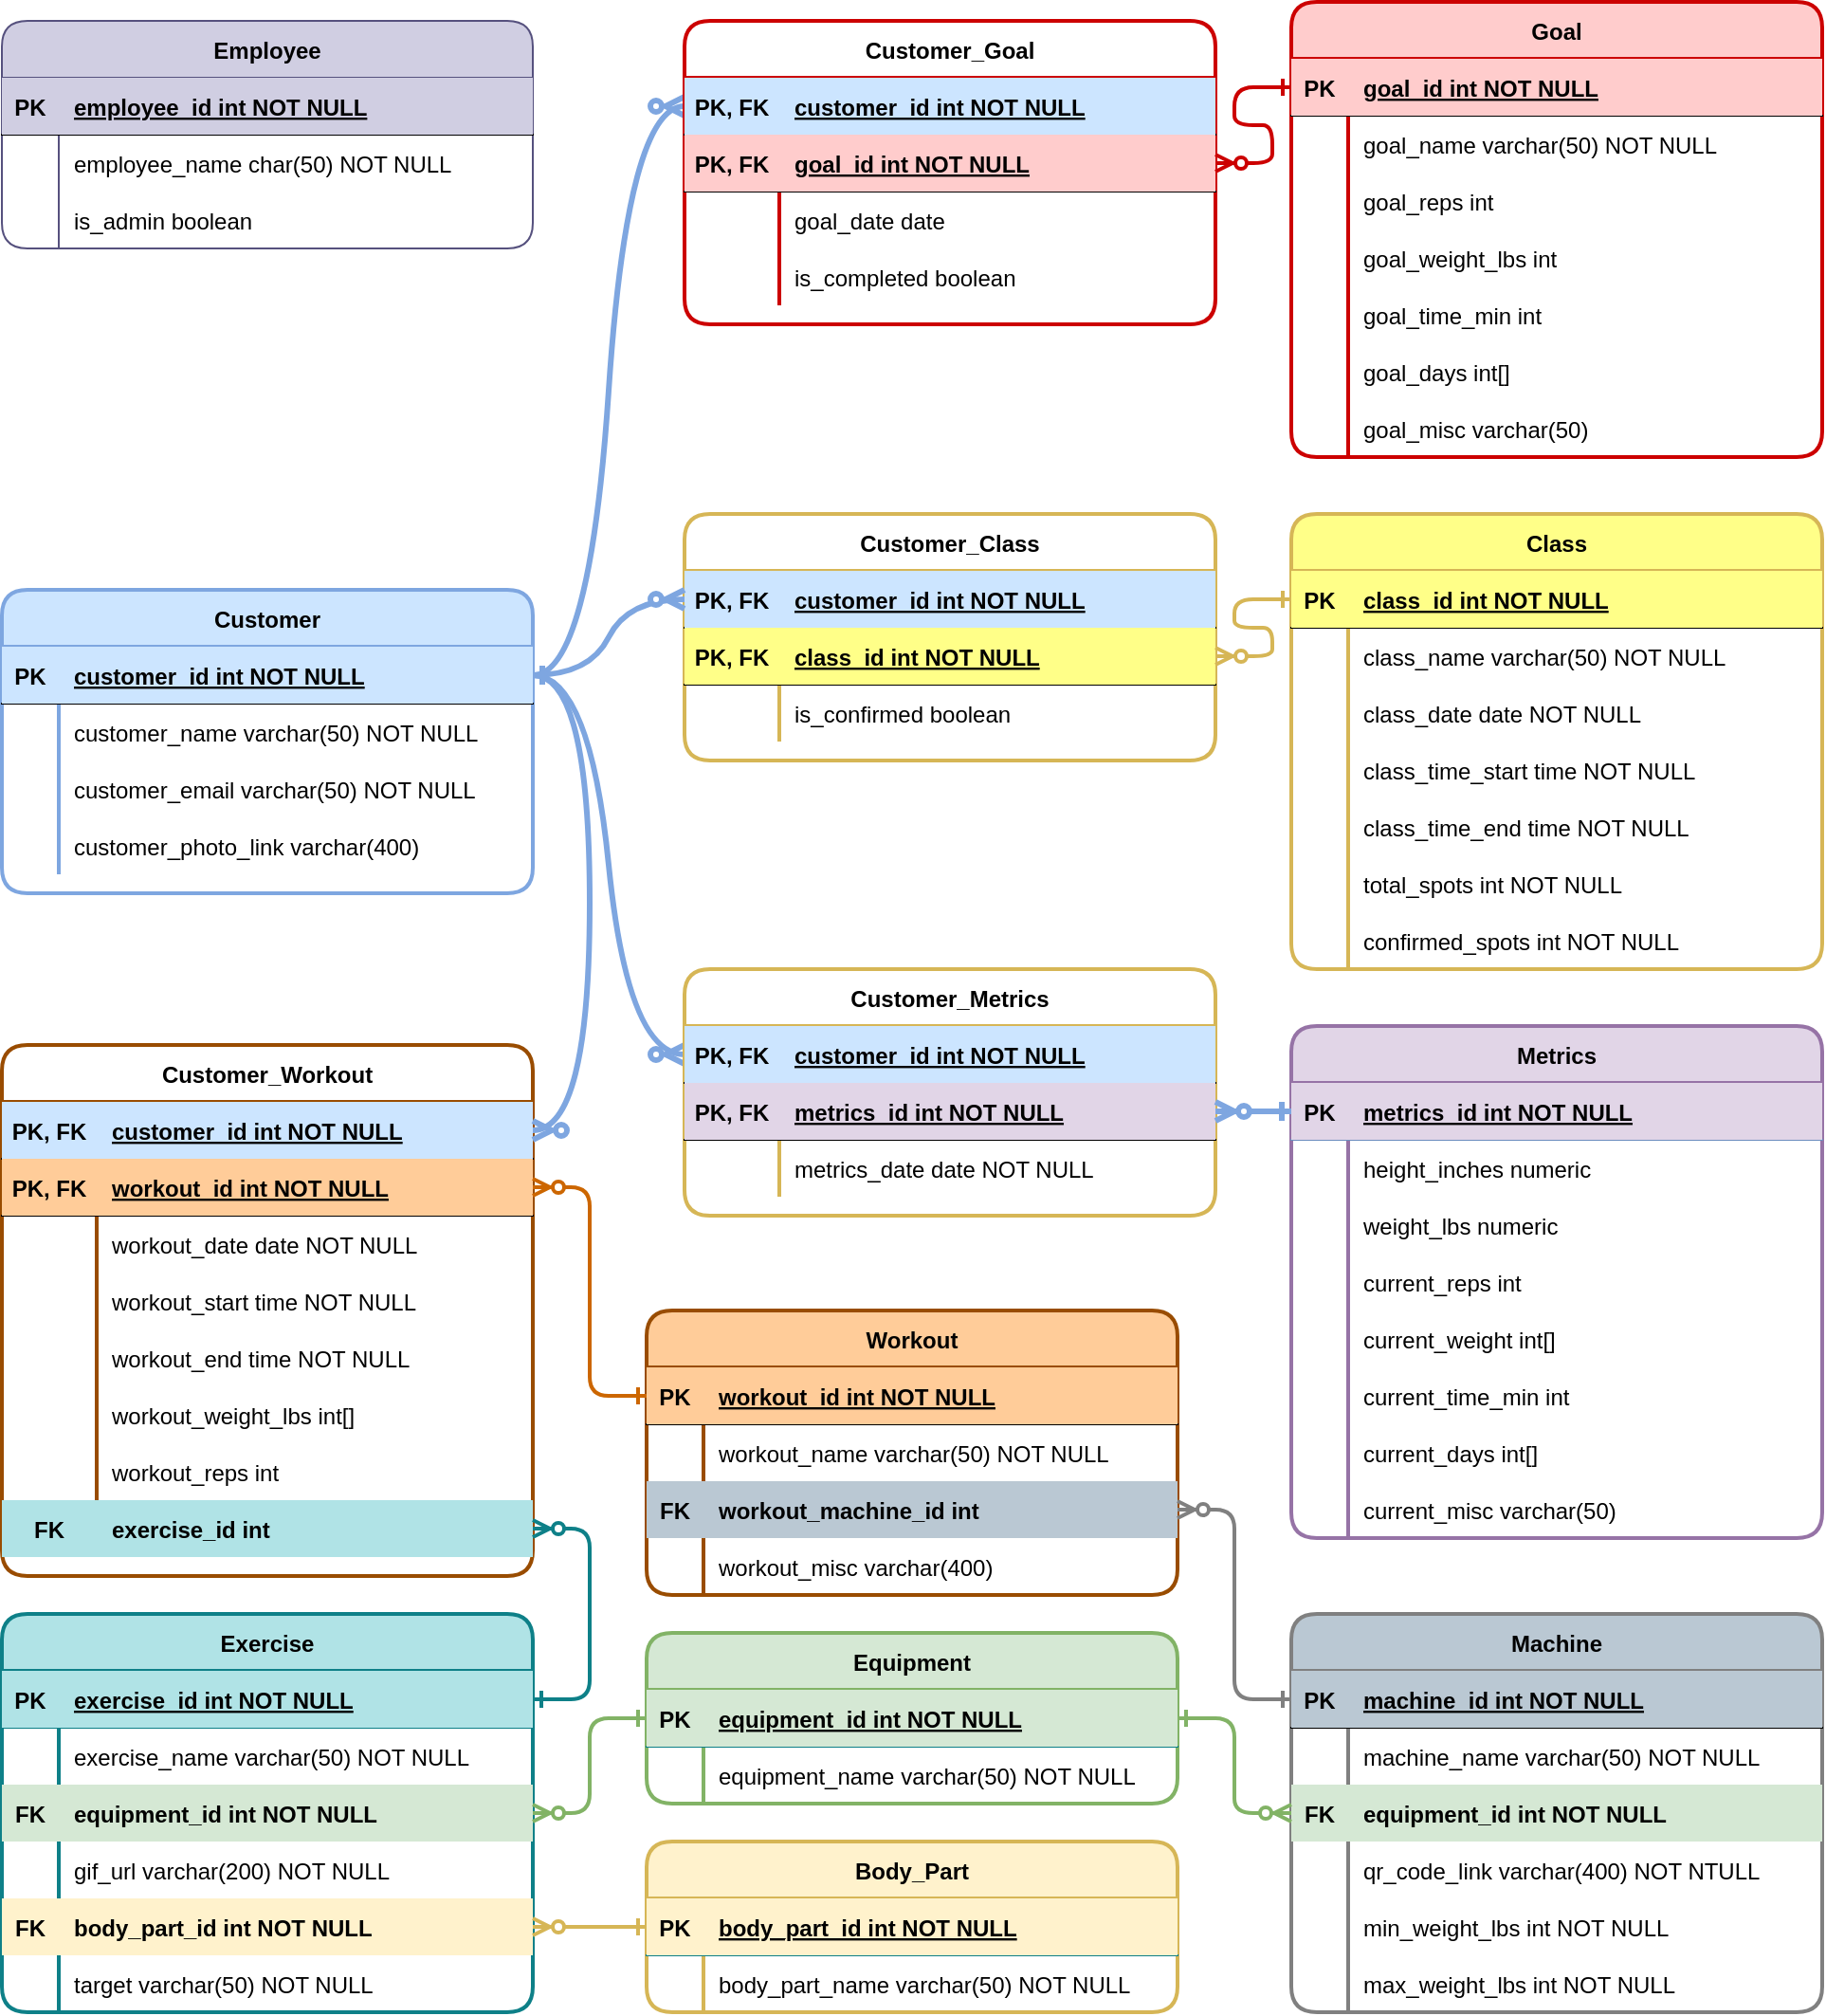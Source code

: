 <mxfile version="20.8.13" type="github">
  <diagram id="R2lEEEUBdFMjLlhIrx00" name="Page-1">
    <mxGraphModel dx="1462" dy="1556" grid="1" gridSize="10" guides="1" tooltips="1" connect="1" arrows="1" fold="1" page="1" pageScale="1" pageWidth="1700" pageHeight="1100" math="0" shadow="0" extFonts="Permanent Marker^https://fonts.googleapis.com/css?family=Permanent+Marker">
      <root>
        <mxCell id="0" />
        <mxCell id="1" parent="0" />
        <mxCell id="C-vyLk0tnHw3VtMMgP7b-1" value="" style="edgeStyle=entityRelationEdgeStyle;endArrow=ERzeroToMany;startArrow=ERone;endFill=1;startFill=0;strokeWidth=3;fillColor=#cce5ff;strokeColor=#7EA6E0;curved=1;" parent="1" source="C-vyLk0tnHw3VtMMgP7b-24" target="C-vyLk0tnHw3VtMMgP7b-3" edge="1">
          <mxGeometry width="100" height="100" relative="1" as="geometry">
            <mxPoint x="340" y="720" as="sourcePoint" />
            <mxPoint x="440" y="620" as="targetPoint" />
          </mxGeometry>
        </mxCell>
        <mxCell id="C-vyLk0tnHw3VtMMgP7b-2" value="Customer_Goal" style="shape=table;startSize=30;container=1;collapsible=1;childLayout=tableLayout;fixedRows=1;rowLines=0;fontStyle=1;align=center;resizeLast=1;rounded=1;strokeColor=#CC0000;strokeWidth=2;" parent="1" vertex="1">
          <mxGeometry x="440" y="20" width="280" height="160" as="geometry" />
        </mxCell>
        <mxCell id="C-vyLk0tnHw3VtMMgP7b-3" value="" style="shape=partialRectangle;collapsible=0;dropTarget=0;pointerEvents=0;fillColor=none;points=[[0,0.5],[1,0.5]];portConstraint=eastwest;top=0;left=0;right=0;bottom=1;" parent="C-vyLk0tnHw3VtMMgP7b-2" vertex="1">
          <mxGeometry y="30" width="280" height="30" as="geometry" />
        </mxCell>
        <mxCell id="C-vyLk0tnHw3VtMMgP7b-4" value="PK, FK" style="shape=partialRectangle;overflow=hidden;connectable=0;fillColor=#cce5ff;top=0;left=0;bottom=0;right=0;fontStyle=1;strokeColor=#36393d;" parent="C-vyLk0tnHw3VtMMgP7b-3" vertex="1">
          <mxGeometry width="50" height="30" as="geometry">
            <mxRectangle width="50" height="30" as="alternateBounds" />
          </mxGeometry>
        </mxCell>
        <mxCell id="C-vyLk0tnHw3VtMMgP7b-5" value="customer_id int NOT NULL " style="shape=partialRectangle;overflow=hidden;connectable=0;fillColor=#cce5ff;top=0;left=0;bottom=0;right=0;align=left;spacingLeft=6;fontStyle=5;strokeColor=#36393d;" parent="C-vyLk0tnHw3VtMMgP7b-3" vertex="1">
          <mxGeometry x="50" width="230" height="30" as="geometry">
            <mxRectangle width="230" height="30" as="alternateBounds" />
          </mxGeometry>
        </mxCell>
        <mxCell id="Ex6N4idL1jnf6mlHavYY-10" style="shape=partialRectangle;collapsible=0;dropTarget=0;pointerEvents=0;fillColor=none;points=[[0,0.5],[1,0.5]];portConstraint=eastwest;top=0;left=0;right=0;bottom=1;" parent="C-vyLk0tnHw3VtMMgP7b-2" vertex="1">
          <mxGeometry y="60" width="280" height="30" as="geometry" />
        </mxCell>
        <mxCell id="Ex6N4idL1jnf6mlHavYY-11" value="PK, FK" style="shape=partialRectangle;overflow=hidden;connectable=0;fillColor=#ffcccc;top=0;left=0;bottom=0;right=0;fontStyle=1;strokeColor=#36393d;" parent="Ex6N4idL1jnf6mlHavYY-10" vertex="1">
          <mxGeometry width="50" height="30" as="geometry">
            <mxRectangle width="50" height="30" as="alternateBounds" />
          </mxGeometry>
        </mxCell>
        <mxCell id="Ex6N4idL1jnf6mlHavYY-12" value="goal_id int NOT NULL" style="shape=partialRectangle;overflow=hidden;connectable=0;fillColor=#ffcccc;top=0;left=0;bottom=0;right=0;align=left;spacingLeft=6;fontStyle=5;strokeColor=#36393d;" parent="Ex6N4idL1jnf6mlHavYY-10" vertex="1">
          <mxGeometry x="50" width="230" height="30" as="geometry">
            <mxRectangle width="230" height="30" as="alternateBounds" />
          </mxGeometry>
        </mxCell>
        <mxCell id="C-vyLk0tnHw3VtMMgP7b-6" value="" style="shape=partialRectangle;collapsible=0;dropTarget=0;pointerEvents=0;fillColor=none;points=[[0,0.5],[1,0.5]];portConstraint=eastwest;top=0;left=0;right=0;bottom=0;" parent="C-vyLk0tnHw3VtMMgP7b-2" vertex="1">
          <mxGeometry y="90" width="280" height="30" as="geometry" />
        </mxCell>
        <mxCell id="C-vyLk0tnHw3VtMMgP7b-7" value="" style="shape=partialRectangle;overflow=hidden;connectable=0;fillColor=none;top=0;left=0;bottom=0;right=0;fontStyle=1" parent="C-vyLk0tnHw3VtMMgP7b-6" vertex="1">
          <mxGeometry width="50" height="30" as="geometry">
            <mxRectangle width="50" height="30" as="alternateBounds" />
          </mxGeometry>
        </mxCell>
        <mxCell id="C-vyLk0tnHw3VtMMgP7b-8" value="goal_date date" style="shape=partialRectangle;overflow=hidden;connectable=0;fillColor=none;top=0;left=0;bottom=0;right=0;align=left;spacingLeft=6;fontStyle=0" parent="C-vyLk0tnHw3VtMMgP7b-6" vertex="1">
          <mxGeometry x="50" width="230" height="30" as="geometry">
            <mxRectangle width="230" height="30" as="alternateBounds" />
          </mxGeometry>
        </mxCell>
        <mxCell id="Ex6N4idL1jnf6mlHavYY-176" style="shape=partialRectangle;collapsible=0;dropTarget=0;pointerEvents=0;fillColor=none;points=[[0,0.5],[1,0.5]];portConstraint=eastwest;top=0;left=0;right=0;bottom=0;" parent="C-vyLk0tnHw3VtMMgP7b-2" vertex="1">
          <mxGeometry y="120" width="280" height="30" as="geometry" />
        </mxCell>
        <mxCell id="Ex6N4idL1jnf6mlHavYY-177" style="shape=partialRectangle;overflow=hidden;connectable=0;fillColor=none;top=0;left=0;bottom=0;right=0;fontStyle=1" parent="Ex6N4idL1jnf6mlHavYY-176" vertex="1">
          <mxGeometry width="50" height="30" as="geometry">
            <mxRectangle width="50" height="30" as="alternateBounds" />
          </mxGeometry>
        </mxCell>
        <mxCell id="Ex6N4idL1jnf6mlHavYY-178" value="is_completed boolean" style="shape=partialRectangle;overflow=hidden;connectable=0;fillColor=none;top=0;left=0;bottom=0;right=0;align=left;spacingLeft=6;fontStyle=0" parent="Ex6N4idL1jnf6mlHavYY-176" vertex="1">
          <mxGeometry x="50" width="230" height="30" as="geometry">
            <mxRectangle width="230" height="30" as="alternateBounds" />
          </mxGeometry>
        </mxCell>
        <mxCell id="C-vyLk0tnHw3VtMMgP7b-13" value="Goal" style="shape=table;startSize=30;container=1;collapsible=1;childLayout=tableLayout;fixedRows=1;rowLines=0;fontStyle=1;align=center;resizeLast=1;rounded=1;fillColor=#ffcccc;strokeColor=#CC0000;strokeWidth=2;" parent="1" vertex="1">
          <mxGeometry x="760" y="10" width="280" height="240" as="geometry" />
        </mxCell>
        <mxCell id="C-vyLk0tnHw3VtMMgP7b-14" value="" style="shape=partialRectangle;collapsible=0;dropTarget=0;pointerEvents=0;fillColor=none;points=[[0,0.5],[1,0.5]];portConstraint=eastwest;top=0;left=0;right=0;bottom=1;" parent="C-vyLk0tnHw3VtMMgP7b-13" vertex="1">
          <mxGeometry y="30" width="280" height="30" as="geometry" />
        </mxCell>
        <mxCell id="C-vyLk0tnHw3VtMMgP7b-15" value="PK" style="shape=partialRectangle;overflow=hidden;connectable=0;fillColor=#ffcccc;top=0;left=0;bottom=0;right=0;fontStyle=1;strokeColor=#36393d;" parent="C-vyLk0tnHw3VtMMgP7b-14" vertex="1">
          <mxGeometry width="30" height="30" as="geometry">
            <mxRectangle width="30" height="30" as="alternateBounds" />
          </mxGeometry>
        </mxCell>
        <mxCell id="C-vyLk0tnHw3VtMMgP7b-16" value="goal_id int NOT NULL " style="shape=partialRectangle;overflow=hidden;connectable=0;fillColor=#ffcccc;top=0;left=0;bottom=0;right=0;align=left;spacingLeft=6;fontStyle=5;strokeColor=#36393d;" parent="C-vyLk0tnHw3VtMMgP7b-14" vertex="1">
          <mxGeometry x="30" width="250" height="30" as="geometry">
            <mxRectangle width="250" height="30" as="alternateBounds" />
          </mxGeometry>
        </mxCell>
        <mxCell id="C-vyLk0tnHw3VtMMgP7b-17" value="" style="shape=partialRectangle;collapsible=0;dropTarget=0;pointerEvents=0;fillColor=none;points=[[0,0.5],[1,0.5]];portConstraint=eastwest;top=0;left=0;right=0;bottom=0;" parent="C-vyLk0tnHw3VtMMgP7b-13" vertex="1">
          <mxGeometry y="60" width="280" height="30" as="geometry" />
        </mxCell>
        <mxCell id="C-vyLk0tnHw3VtMMgP7b-18" value="" style="shape=partialRectangle;overflow=hidden;connectable=0;fillColor=none;top=0;left=0;bottom=0;right=0;" parent="C-vyLk0tnHw3VtMMgP7b-17" vertex="1">
          <mxGeometry width="30" height="30" as="geometry">
            <mxRectangle width="30" height="30" as="alternateBounds" />
          </mxGeometry>
        </mxCell>
        <mxCell id="C-vyLk0tnHw3VtMMgP7b-19" value="goal_name varchar(50) NOT NULL" style="shape=partialRectangle;overflow=hidden;connectable=0;fillColor=none;top=0;left=0;bottom=0;right=0;align=left;spacingLeft=6;" parent="C-vyLk0tnHw3VtMMgP7b-17" vertex="1">
          <mxGeometry x="30" width="250" height="30" as="geometry">
            <mxRectangle width="250" height="30" as="alternateBounds" />
          </mxGeometry>
        </mxCell>
        <mxCell id="C-vyLk0tnHw3VtMMgP7b-20" value="" style="shape=partialRectangle;collapsible=0;dropTarget=0;pointerEvents=0;fillColor=none;points=[[0,0.5],[1,0.5]];portConstraint=eastwest;top=0;left=0;right=0;bottom=0;" parent="C-vyLk0tnHw3VtMMgP7b-13" vertex="1">
          <mxGeometry y="90" width="280" height="30" as="geometry" />
        </mxCell>
        <mxCell id="C-vyLk0tnHw3VtMMgP7b-21" value="" style="shape=partialRectangle;overflow=hidden;connectable=0;fillColor=none;top=0;left=0;bottom=0;right=0;" parent="C-vyLk0tnHw3VtMMgP7b-20" vertex="1">
          <mxGeometry width="30" height="30" as="geometry">
            <mxRectangle width="30" height="30" as="alternateBounds" />
          </mxGeometry>
        </mxCell>
        <mxCell id="C-vyLk0tnHw3VtMMgP7b-22" value="goal_reps int" style="shape=partialRectangle;overflow=hidden;connectable=0;fillColor=none;top=0;left=0;bottom=0;right=0;align=left;spacingLeft=6;" parent="C-vyLk0tnHw3VtMMgP7b-20" vertex="1">
          <mxGeometry x="30" width="250" height="30" as="geometry">
            <mxRectangle width="250" height="30" as="alternateBounds" />
          </mxGeometry>
        </mxCell>
        <mxCell id="Ex6N4idL1jnf6mlHavYY-27" style="shape=partialRectangle;collapsible=0;dropTarget=0;pointerEvents=0;fillColor=none;points=[[0,0.5],[1,0.5]];portConstraint=eastwest;top=0;left=0;right=0;bottom=0;" parent="C-vyLk0tnHw3VtMMgP7b-13" vertex="1">
          <mxGeometry y="120" width="280" height="30" as="geometry" />
        </mxCell>
        <mxCell id="Ex6N4idL1jnf6mlHavYY-28" style="shape=partialRectangle;overflow=hidden;connectable=0;fillColor=none;top=0;left=0;bottom=0;right=0;" parent="Ex6N4idL1jnf6mlHavYY-27" vertex="1">
          <mxGeometry width="30" height="30" as="geometry">
            <mxRectangle width="30" height="30" as="alternateBounds" />
          </mxGeometry>
        </mxCell>
        <mxCell id="Ex6N4idL1jnf6mlHavYY-29" value="goal_weight_lbs int" style="shape=partialRectangle;overflow=hidden;connectable=0;fillColor=none;top=0;left=0;bottom=0;right=0;align=left;spacingLeft=6;" parent="Ex6N4idL1jnf6mlHavYY-27" vertex="1">
          <mxGeometry x="30" width="250" height="30" as="geometry">
            <mxRectangle width="250" height="30" as="alternateBounds" />
          </mxGeometry>
        </mxCell>
        <mxCell id="Ex6N4idL1jnf6mlHavYY-30" style="shape=partialRectangle;collapsible=0;dropTarget=0;pointerEvents=0;fillColor=none;points=[[0,0.5],[1,0.5]];portConstraint=eastwest;top=0;left=0;right=0;bottom=0;" parent="C-vyLk0tnHw3VtMMgP7b-13" vertex="1">
          <mxGeometry y="150" width="280" height="30" as="geometry" />
        </mxCell>
        <mxCell id="Ex6N4idL1jnf6mlHavYY-31" style="shape=partialRectangle;overflow=hidden;connectable=0;fillColor=none;top=0;left=0;bottom=0;right=0;" parent="Ex6N4idL1jnf6mlHavYY-30" vertex="1">
          <mxGeometry width="30" height="30" as="geometry">
            <mxRectangle width="30" height="30" as="alternateBounds" />
          </mxGeometry>
        </mxCell>
        <mxCell id="Ex6N4idL1jnf6mlHavYY-32" value="goal_time_min int" style="shape=partialRectangle;overflow=hidden;connectable=0;fillColor=none;top=0;left=0;bottom=0;right=0;align=left;spacingLeft=6;" parent="Ex6N4idL1jnf6mlHavYY-30" vertex="1">
          <mxGeometry x="30" width="250" height="30" as="geometry">
            <mxRectangle width="250" height="30" as="alternateBounds" />
          </mxGeometry>
        </mxCell>
        <mxCell id="Ex6N4idL1jnf6mlHavYY-33" style="shape=partialRectangle;collapsible=0;dropTarget=0;pointerEvents=0;fillColor=none;points=[[0,0.5],[1,0.5]];portConstraint=eastwest;top=0;left=0;right=0;bottom=0;" parent="C-vyLk0tnHw3VtMMgP7b-13" vertex="1">
          <mxGeometry y="180" width="280" height="30" as="geometry" />
        </mxCell>
        <mxCell id="Ex6N4idL1jnf6mlHavYY-34" style="shape=partialRectangle;overflow=hidden;connectable=0;fillColor=none;top=0;left=0;bottom=0;right=0;" parent="Ex6N4idL1jnf6mlHavYY-33" vertex="1">
          <mxGeometry width="30" height="30" as="geometry">
            <mxRectangle width="30" height="30" as="alternateBounds" />
          </mxGeometry>
        </mxCell>
        <mxCell id="Ex6N4idL1jnf6mlHavYY-35" value="goal_days int[]" style="shape=partialRectangle;overflow=hidden;connectable=0;fillColor=none;top=0;left=0;bottom=0;right=0;align=left;spacingLeft=6;" parent="Ex6N4idL1jnf6mlHavYY-33" vertex="1">
          <mxGeometry x="30" width="250" height="30" as="geometry">
            <mxRectangle width="250" height="30" as="alternateBounds" />
          </mxGeometry>
        </mxCell>
        <mxCell id="Ex6N4idL1jnf6mlHavYY-36" style="shape=partialRectangle;collapsible=0;dropTarget=0;pointerEvents=0;fillColor=none;points=[[0,0.5],[1,0.5]];portConstraint=eastwest;top=0;left=0;right=0;bottom=0;" parent="C-vyLk0tnHw3VtMMgP7b-13" vertex="1">
          <mxGeometry y="210" width="280" height="30" as="geometry" />
        </mxCell>
        <mxCell id="Ex6N4idL1jnf6mlHavYY-37" style="shape=partialRectangle;overflow=hidden;connectable=0;fillColor=none;top=0;left=0;bottom=0;right=0;" parent="Ex6N4idL1jnf6mlHavYY-36" vertex="1">
          <mxGeometry width="30" height="30" as="geometry">
            <mxRectangle width="30" height="30" as="alternateBounds" />
          </mxGeometry>
        </mxCell>
        <mxCell id="Ex6N4idL1jnf6mlHavYY-38" value="goal_misc varchar(50)" style="shape=partialRectangle;overflow=hidden;connectable=0;fillColor=none;top=0;left=0;bottom=0;right=0;align=left;spacingLeft=6;" parent="Ex6N4idL1jnf6mlHavYY-36" vertex="1">
          <mxGeometry x="30" width="250" height="30" as="geometry">
            <mxRectangle width="250" height="30" as="alternateBounds" />
          </mxGeometry>
        </mxCell>
        <mxCell id="C-vyLk0tnHw3VtMMgP7b-23" value="Customer" style="shape=table;startSize=30;container=1;collapsible=1;childLayout=tableLayout;fixedRows=1;rowLines=0;fontStyle=1;align=center;resizeLast=1;fillColor=#cce5ff;strokeColor=#7EA6E0;rounded=1;strokeWidth=2;" parent="1" vertex="1">
          <mxGeometry x="80" y="320" width="280" height="160" as="geometry" />
        </mxCell>
        <mxCell id="C-vyLk0tnHw3VtMMgP7b-24" value="" style="shape=partialRectangle;collapsible=0;dropTarget=0;pointerEvents=0;fillColor=none;points=[[0,0.5],[1,0.5]];portConstraint=eastwest;top=0;left=0;right=0;bottom=1;" parent="C-vyLk0tnHw3VtMMgP7b-23" vertex="1">
          <mxGeometry y="30" width="280" height="30" as="geometry" />
        </mxCell>
        <mxCell id="C-vyLk0tnHw3VtMMgP7b-25" value="PK" style="shape=partialRectangle;overflow=hidden;connectable=0;fillColor=#cce5ff;top=0;left=0;bottom=0;right=0;fontStyle=1;strokeColor=#36393d;" parent="C-vyLk0tnHw3VtMMgP7b-24" vertex="1">
          <mxGeometry width="30" height="30" as="geometry">
            <mxRectangle width="30" height="30" as="alternateBounds" />
          </mxGeometry>
        </mxCell>
        <mxCell id="C-vyLk0tnHw3VtMMgP7b-26" value="customer_id int NOT NULL " style="shape=partialRectangle;overflow=hidden;connectable=0;fillColor=#cce5ff;top=0;left=0;bottom=0;right=0;align=left;spacingLeft=6;fontStyle=5;strokeColor=#36393d;" parent="C-vyLk0tnHw3VtMMgP7b-24" vertex="1">
          <mxGeometry x="30" width="250" height="30" as="geometry">
            <mxRectangle width="250" height="30" as="alternateBounds" />
          </mxGeometry>
        </mxCell>
        <mxCell id="C-vyLk0tnHw3VtMMgP7b-27" value="" style="shape=partialRectangle;collapsible=0;dropTarget=0;pointerEvents=0;fillColor=none;points=[[0,0.5],[1,0.5]];portConstraint=eastwest;top=0;left=0;right=0;bottom=0;" parent="C-vyLk0tnHw3VtMMgP7b-23" vertex="1">
          <mxGeometry y="60" width="280" height="30" as="geometry" />
        </mxCell>
        <mxCell id="C-vyLk0tnHw3VtMMgP7b-28" value="" style="shape=partialRectangle;overflow=hidden;connectable=0;fillColor=none;top=0;left=0;bottom=0;right=0;" parent="C-vyLk0tnHw3VtMMgP7b-27" vertex="1">
          <mxGeometry width="30" height="30" as="geometry">
            <mxRectangle width="30" height="30" as="alternateBounds" />
          </mxGeometry>
        </mxCell>
        <mxCell id="C-vyLk0tnHw3VtMMgP7b-29" value="customer_name varchar(50) NOT NULL" style="shape=partialRectangle;overflow=hidden;connectable=0;fillColor=none;top=0;left=0;bottom=0;right=0;align=left;spacingLeft=6;" parent="C-vyLk0tnHw3VtMMgP7b-27" vertex="1">
          <mxGeometry x="30" width="250" height="30" as="geometry">
            <mxRectangle width="250" height="30" as="alternateBounds" />
          </mxGeometry>
        </mxCell>
        <mxCell id="Ex6N4idL1jnf6mlHavYY-1" style="shape=partialRectangle;collapsible=0;dropTarget=0;pointerEvents=0;fillColor=none;points=[[0,0.5],[1,0.5]];portConstraint=eastwest;top=0;left=0;right=0;bottom=0;" parent="C-vyLk0tnHw3VtMMgP7b-23" vertex="1">
          <mxGeometry y="90" width="280" height="30" as="geometry" />
        </mxCell>
        <mxCell id="Ex6N4idL1jnf6mlHavYY-2" style="shape=partialRectangle;overflow=hidden;connectable=0;fillColor=none;top=0;left=0;bottom=0;right=0;" parent="Ex6N4idL1jnf6mlHavYY-1" vertex="1">
          <mxGeometry width="30" height="30" as="geometry">
            <mxRectangle width="30" height="30" as="alternateBounds" />
          </mxGeometry>
        </mxCell>
        <mxCell id="Ex6N4idL1jnf6mlHavYY-3" value="customer_email varchar(50) NOT NULL" style="shape=partialRectangle;overflow=hidden;connectable=0;fillColor=none;top=0;left=0;bottom=0;right=0;align=left;spacingLeft=6;" parent="Ex6N4idL1jnf6mlHavYY-1" vertex="1">
          <mxGeometry x="30" width="250" height="30" as="geometry">
            <mxRectangle width="250" height="30" as="alternateBounds" />
          </mxGeometry>
        </mxCell>
        <mxCell id="Ex6N4idL1jnf6mlHavYY-7" style="shape=partialRectangle;collapsible=0;dropTarget=0;pointerEvents=0;fillColor=none;points=[[0,0.5],[1,0.5]];portConstraint=eastwest;top=0;left=0;right=0;bottom=0;" parent="C-vyLk0tnHw3VtMMgP7b-23" vertex="1">
          <mxGeometry y="120" width="280" height="30" as="geometry" />
        </mxCell>
        <mxCell id="Ex6N4idL1jnf6mlHavYY-8" style="shape=partialRectangle;overflow=hidden;connectable=0;fillColor=none;top=0;left=0;bottom=0;right=0;" parent="Ex6N4idL1jnf6mlHavYY-7" vertex="1">
          <mxGeometry width="30" height="30" as="geometry">
            <mxRectangle width="30" height="30" as="alternateBounds" />
          </mxGeometry>
        </mxCell>
        <mxCell id="Ex6N4idL1jnf6mlHavYY-9" value="customer_photo_link varchar(400)" style="shape=partialRectangle;overflow=hidden;connectable=0;fillColor=none;top=0;left=0;bottom=0;right=0;align=left;spacingLeft=6;" parent="Ex6N4idL1jnf6mlHavYY-7" vertex="1">
          <mxGeometry x="30" width="250" height="30" as="geometry">
            <mxRectangle width="250" height="30" as="alternateBounds" />
          </mxGeometry>
        </mxCell>
        <mxCell id="C-vyLk0tnHw3VtMMgP7b-12" value="" style="edgeStyle=entityRelationEdgeStyle;endArrow=ERzeroToMany;startArrow=ERone;endFill=1;startFill=0;strokeColor=#CC0000;strokeWidth=2;" parent="1" source="C-vyLk0tnHw3VtMMgP7b-14" target="Ex6N4idL1jnf6mlHavYY-10" edge="1">
          <mxGeometry width="100" height="100" relative="1" as="geometry">
            <mxPoint x="400" y="180" as="sourcePoint" />
            <mxPoint x="520" y="85" as="targetPoint" />
          </mxGeometry>
        </mxCell>
        <mxCell id="Ex6N4idL1jnf6mlHavYY-39" value="Workout" style="shape=table;startSize=30;container=1;collapsible=1;childLayout=tableLayout;fixedRows=1;rowLines=0;fontStyle=1;align=center;resizeLast=1;rounded=1;fillColor=#ffcc99;strokeColor=#994C00;strokeWidth=2;" parent="1" vertex="1">
          <mxGeometry x="420" y="700" width="280" height="150" as="geometry" />
        </mxCell>
        <mxCell id="Ex6N4idL1jnf6mlHavYY-40" value="" style="shape=partialRectangle;collapsible=0;dropTarget=0;pointerEvents=0;fillColor=none;points=[[0,0.5],[1,0.5]];portConstraint=eastwest;top=0;left=0;right=0;bottom=1;" parent="Ex6N4idL1jnf6mlHavYY-39" vertex="1">
          <mxGeometry y="30" width="280" height="30" as="geometry" />
        </mxCell>
        <mxCell id="Ex6N4idL1jnf6mlHavYY-41" value="PK" style="shape=partialRectangle;overflow=hidden;connectable=0;fillColor=#ffcc99;top=0;left=0;bottom=0;right=0;fontStyle=1;strokeColor=#36393d;" parent="Ex6N4idL1jnf6mlHavYY-40" vertex="1">
          <mxGeometry width="30" height="30" as="geometry">
            <mxRectangle width="30" height="30" as="alternateBounds" />
          </mxGeometry>
        </mxCell>
        <mxCell id="Ex6N4idL1jnf6mlHavYY-42" value="workout_id int NOT NULL " style="shape=partialRectangle;overflow=hidden;connectable=0;fillColor=#ffcc99;top=0;left=0;bottom=0;right=0;align=left;spacingLeft=6;fontStyle=5;strokeColor=#36393d;" parent="Ex6N4idL1jnf6mlHavYY-40" vertex="1">
          <mxGeometry x="30" width="250" height="30" as="geometry">
            <mxRectangle width="250" height="30" as="alternateBounds" />
          </mxGeometry>
        </mxCell>
        <mxCell id="Ex6N4idL1jnf6mlHavYY-43" value="" style="shape=partialRectangle;collapsible=0;dropTarget=0;pointerEvents=0;fillColor=none;points=[[0,0.5],[1,0.5]];portConstraint=eastwest;top=0;left=0;right=0;bottom=0;" parent="Ex6N4idL1jnf6mlHavYY-39" vertex="1">
          <mxGeometry y="60" width="280" height="30" as="geometry" />
        </mxCell>
        <mxCell id="Ex6N4idL1jnf6mlHavYY-44" value="" style="shape=partialRectangle;overflow=hidden;connectable=0;fillColor=none;top=0;left=0;bottom=0;right=0;" parent="Ex6N4idL1jnf6mlHavYY-43" vertex="1">
          <mxGeometry width="30" height="30" as="geometry">
            <mxRectangle width="30" height="30" as="alternateBounds" />
          </mxGeometry>
        </mxCell>
        <mxCell id="Ex6N4idL1jnf6mlHavYY-45" value="workout_name varchar(50) NOT NULL" style="shape=partialRectangle;overflow=hidden;connectable=0;fillColor=none;top=0;left=0;bottom=0;right=0;align=left;spacingLeft=6;" parent="Ex6N4idL1jnf6mlHavYY-43" vertex="1">
          <mxGeometry x="30" width="250" height="30" as="geometry">
            <mxRectangle width="250" height="30" as="alternateBounds" />
          </mxGeometry>
        </mxCell>
        <mxCell id="Ex6N4idL1jnf6mlHavYY-55" style="shape=partialRectangle;collapsible=0;dropTarget=0;pointerEvents=0;fillColor=none;points=[[0,0.5],[1,0.5]];portConstraint=eastwest;top=0;left=0;right=0;bottom=0;" parent="Ex6N4idL1jnf6mlHavYY-39" vertex="1">
          <mxGeometry y="90" width="280" height="30" as="geometry" />
        </mxCell>
        <mxCell id="Ex6N4idL1jnf6mlHavYY-56" value="FK" style="shape=partialRectangle;overflow=hidden;connectable=0;fillColor=#bac8d3;top=0;left=0;bottom=0;right=0;strokeColor=#23445d;fontStyle=1" parent="Ex6N4idL1jnf6mlHavYY-55" vertex="1">
          <mxGeometry width="30" height="30" as="geometry">
            <mxRectangle width="30" height="30" as="alternateBounds" />
          </mxGeometry>
        </mxCell>
        <mxCell id="Ex6N4idL1jnf6mlHavYY-57" value="workout_machine_id int" style="shape=partialRectangle;overflow=hidden;connectable=0;fillColor=#bac8d3;top=0;left=0;bottom=0;right=0;align=left;spacingLeft=6;strokeColor=#23445d;fontStyle=1" parent="Ex6N4idL1jnf6mlHavYY-55" vertex="1">
          <mxGeometry x="30" width="250" height="30" as="geometry">
            <mxRectangle width="250" height="30" as="alternateBounds" />
          </mxGeometry>
        </mxCell>
        <mxCell id="Ex6N4idL1jnf6mlHavYY-58" style="shape=partialRectangle;collapsible=0;dropTarget=0;pointerEvents=0;fillColor=none;points=[[0,0.5],[1,0.5]];portConstraint=eastwest;top=0;left=0;right=0;bottom=0;" parent="Ex6N4idL1jnf6mlHavYY-39" vertex="1">
          <mxGeometry y="120" width="280" height="30" as="geometry" />
        </mxCell>
        <mxCell id="Ex6N4idL1jnf6mlHavYY-59" style="shape=partialRectangle;overflow=hidden;connectable=0;fillColor=none;top=0;left=0;bottom=0;right=0;" parent="Ex6N4idL1jnf6mlHavYY-58" vertex="1">
          <mxGeometry width="30" height="30" as="geometry">
            <mxRectangle width="30" height="30" as="alternateBounds" />
          </mxGeometry>
        </mxCell>
        <mxCell id="Ex6N4idL1jnf6mlHavYY-60" value="workout_misc varchar(400)" style="shape=partialRectangle;overflow=hidden;connectable=0;fillColor=none;top=0;left=0;bottom=0;right=0;align=left;spacingLeft=6;" parent="Ex6N4idL1jnf6mlHavYY-58" vertex="1">
          <mxGeometry x="30" width="250" height="30" as="geometry">
            <mxRectangle width="250" height="30" as="alternateBounds" />
          </mxGeometry>
        </mxCell>
        <mxCell id="Ex6N4idL1jnf6mlHavYY-61" value="Customer_Workout" style="shape=table;startSize=30;container=1;collapsible=1;childLayout=tableLayout;fixedRows=1;rowLines=0;fontStyle=1;align=center;resizeLast=1;rounded=1;strokeColor=#994C00;strokeWidth=2;" parent="1" vertex="1">
          <mxGeometry x="80" y="560" width="280" height="280" as="geometry" />
        </mxCell>
        <mxCell id="Ex6N4idL1jnf6mlHavYY-65" style="shape=partialRectangle;collapsible=0;dropTarget=0;pointerEvents=0;fillColor=none;points=[[0,0.5],[1,0.5]];portConstraint=eastwest;top=0;left=0;right=0;bottom=1;" parent="Ex6N4idL1jnf6mlHavYY-61" vertex="1">
          <mxGeometry y="30" width="280" height="30" as="geometry" />
        </mxCell>
        <mxCell id="Ex6N4idL1jnf6mlHavYY-66" value="PK, FK" style="shape=partialRectangle;overflow=hidden;connectable=0;fillColor=#cce5ff;top=0;left=0;bottom=0;right=0;fontStyle=1;strokeColor=#36393d;" parent="Ex6N4idL1jnf6mlHavYY-65" vertex="1">
          <mxGeometry width="50" height="30" as="geometry">
            <mxRectangle width="50" height="30" as="alternateBounds" />
          </mxGeometry>
        </mxCell>
        <mxCell id="Ex6N4idL1jnf6mlHavYY-67" value="customer_id int NOT NULL" style="shape=partialRectangle;overflow=hidden;connectable=0;fillColor=#cce5ff;top=0;left=0;bottom=0;right=0;align=left;spacingLeft=6;fontStyle=5;strokeColor=#36393d;" parent="Ex6N4idL1jnf6mlHavYY-65" vertex="1">
          <mxGeometry x="50" width="230" height="30" as="geometry">
            <mxRectangle width="230" height="30" as="alternateBounds" />
          </mxGeometry>
        </mxCell>
        <mxCell id="Ex6N4idL1jnf6mlHavYY-62" value="" style="shape=partialRectangle;collapsible=0;dropTarget=0;pointerEvents=0;fillColor=none;points=[[0,0.5],[1,0.5]];portConstraint=eastwest;top=0;left=0;right=0;bottom=1;" parent="Ex6N4idL1jnf6mlHavYY-61" vertex="1">
          <mxGeometry y="60" width="280" height="30" as="geometry" />
        </mxCell>
        <mxCell id="Ex6N4idL1jnf6mlHavYY-63" value="PK, FK" style="shape=partialRectangle;overflow=hidden;connectable=0;fillColor=#ffcc99;top=0;left=0;bottom=0;right=0;fontStyle=1;strokeColor=#36393d;" parent="Ex6N4idL1jnf6mlHavYY-62" vertex="1">
          <mxGeometry width="50" height="30" as="geometry">
            <mxRectangle width="50" height="30" as="alternateBounds" />
          </mxGeometry>
        </mxCell>
        <mxCell id="Ex6N4idL1jnf6mlHavYY-64" value="workout_id int NOT NULL " style="shape=partialRectangle;overflow=hidden;connectable=0;fillColor=#ffcc99;top=0;left=0;bottom=0;right=0;align=left;spacingLeft=6;fontStyle=5;strokeColor=#36393d;" parent="Ex6N4idL1jnf6mlHavYY-62" vertex="1">
          <mxGeometry x="50" width="230" height="30" as="geometry">
            <mxRectangle width="230" height="30" as="alternateBounds" />
          </mxGeometry>
        </mxCell>
        <mxCell id="Ex6N4idL1jnf6mlHavYY-68" value="" style="shape=partialRectangle;collapsible=0;dropTarget=0;pointerEvents=0;fillColor=none;points=[[0,0.5],[1,0.5]];portConstraint=eastwest;top=0;left=0;right=0;bottom=0;" parent="Ex6N4idL1jnf6mlHavYY-61" vertex="1">
          <mxGeometry y="90" width="280" height="30" as="geometry" />
        </mxCell>
        <mxCell id="Ex6N4idL1jnf6mlHavYY-69" value="" style="shape=partialRectangle;overflow=hidden;connectable=0;fillColor=none;top=0;left=0;bottom=0;right=0;fontStyle=1" parent="Ex6N4idL1jnf6mlHavYY-68" vertex="1">
          <mxGeometry width="50" height="30" as="geometry">
            <mxRectangle width="50" height="30" as="alternateBounds" />
          </mxGeometry>
        </mxCell>
        <mxCell id="Ex6N4idL1jnf6mlHavYY-70" value="workout_date date NOT NULL" style="shape=partialRectangle;overflow=hidden;connectable=0;fillColor=none;top=0;left=0;bottom=0;right=0;align=left;spacingLeft=6;fontStyle=0" parent="Ex6N4idL1jnf6mlHavYY-68" vertex="1">
          <mxGeometry x="50" width="230" height="30" as="geometry">
            <mxRectangle width="230" height="30" as="alternateBounds" />
          </mxGeometry>
        </mxCell>
        <mxCell id="Ex6N4idL1jnf6mlHavYY-74" style="shape=partialRectangle;collapsible=0;dropTarget=0;pointerEvents=0;fillColor=none;points=[[0,0.5],[1,0.5]];portConstraint=eastwest;top=0;left=0;right=0;bottom=0;" parent="Ex6N4idL1jnf6mlHavYY-61" vertex="1">
          <mxGeometry y="120" width="280" height="30" as="geometry" />
        </mxCell>
        <mxCell id="Ex6N4idL1jnf6mlHavYY-75" style="shape=partialRectangle;overflow=hidden;connectable=0;fillColor=none;top=0;left=0;bottom=0;right=0;fontStyle=1" parent="Ex6N4idL1jnf6mlHavYY-74" vertex="1">
          <mxGeometry width="50" height="30" as="geometry">
            <mxRectangle width="50" height="30" as="alternateBounds" />
          </mxGeometry>
        </mxCell>
        <mxCell id="Ex6N4idL1jnf6mlHavYY-76" value="workout_start time NOT NULL" style="shape=partialRectangle;overflow=hidden;connectable=0;fillColor=none;top=0;left=0;bottom=0;right=0;align=left;spacingLeft=6;fontStyle=0" parent="Ex6N4idL1jnf6mlHavYY-74" vertex="1">
          <mxGeometry x="50" width="230" height="30" as="geometry">
            <mxRectangle width="230" height="30" as="alternateBounds" />
          </mxGeometry>
        </mxCell>
        <mxCell id="Ex6N4idL1jnf6mlHavYY-77" style="shape=partialRectangle;collapsible=0;dropTarget=0;pointerEvents=0;fillColor=none;points=[[0,0.5],[1,0.5]];portConstraint=eastwest;top=0;left=0;right=0;bottom=0;" parent="Ex6N4idL1jnf6mlHavYY-61" vertex="1">
          <mxGeometry y="150" width="280" height="30" as="geometry" />
        </mxCell>
        <mxCell id="Ex6N4idL1jnf6mlHavYY-78" style="shape=partialRectangle;overflow=hidden;connectable=0;fillColor=none;top=0;left=0;bottom=0;right=0;fontStyle=1" parent="Ex6N4idL1jnf6mlHavYY-77" vertex="1">
          <mxGeometry width="50" height="30" as="geometry">
            <mxRectangle width="50" height="30" as="alternateBounds" />
          </mxGeometry>
        </mxCell>
        <mxCell id="Ex6N4idL1jnf6mlHavYY-79" value="workout_end time NOT NULL" style="shape=partialRectangle;overflow=hidden;connectable=0;fillColor=none;top=0;left=0;bottom=0;right=0;align=left;spacingLeft=6;fontStyle=0" parent="Ex6N4idL1jnf6mlHavYY-77" vertex="1">
          <mxGeometry x="50" width="230" height="30" as="geometry">
            <mxRectangle width="230" height="30" as="alternateBounds" />
          </mxGeometry>
        </mxCell>
        <mxCell id="Ex6N4idL1jnf6mlHavYY-139" style="shape=partialRectangle;collapsible=0;dropTarget=0;pointerEvents=0;fillColor=none;points=[[0,0.5],[1,0.5]];portConstraint=eastwest;top=0;left=0;right=0;bottom=0;" parent="Ex6N4idL1jnf6mlHavYY-61" vertex="1">
          <mxGeometry y="180" width="280" height="30" as="geometry" />
        </mxCell>
        <mxCell id="Ex6N4idL1jnf6mlHavYY-140" style="shape=partialRectangle;overflow=hidden;connectable=0;fillColor=none;top=0;left=0;bottom=0;right=0;fontStyle=1" parent="Ex6N4idL1jnf6mlHavYY-139" vertex="1">
          <mxGeometry width="50" height="30" as="geometry">
            <mxRectangle width="50" height="30" as="alternateBounds" />
          </mxGeometry>
        </mxCell>
        <mxCell id="Ex6N4idL1jnf6mlHavYY-141" value="workout_weight_lbs int[]" style="shape=partialRectangle;overflow=hidden;connectable=0;fillColor=none;top=0;left=0;bottom=0;right=0;align=left;spacingLeft=6;fontStyle=0" parent="Ex6N4idL1jnf6mlHavYY-139" vertex="1">
          <mxGeometry x="50" width="230" height="30" as="geometry">
            <mxRectangle width="230" height="30" as="alternateBounds" />
          </mxGeometry>
        </mxCell>
        <mxCell id="Ex6N4idL1jnf6mlHavYY-142" style="shape=partialRectangle;collapsible=0;dropTarget=0;pointerEvents=0;fillColor=none;points=[[0,0.5],[1,0.5]];portConstraint=eastwest;top=0;left=0;right=0;bottom=0;" parent="Ex6N4idL1jnf6mlHavYY-61" vertex="1">
          <mxGeometry y="210" width="280" height="30" as="geometry" />
        </mxCell>
        <mxCell id="Ex6N4idL1jnf6mlHavYY-143" style="shape=partialRectangle;overflow=hidden;connectable=0;fillColor=none;top=0;left=0;bottom=0;right=0;fontStyle=1" parent="Ex6N4idL1jnf6mlHavYY-142" vertex="1">
          <mxGeometry width="50" height="30" as="geometry">
            <mxRectangle width="50" height="30" as="alternateBounds" />
          </mxGeometry>
        </mxCell>
        <mxCell id="Ex6N4idL1jnf6mlHavYY-144" value="workout_reps int" style="shape=partialRectangle;overflow=hidden;connectable=0;fillColor=none;top=0;left=0;bottom=0;right=0;align=left;spacingLeft=6;fontStyle=0" parent="Ex6N4idL1jnf6mlHavYY-142" vertex="1">
          <mxGeometry x="50" width="230" height="30" as="geometry">
            <mxRectangle width="230" height="30" as="alternateBounds" />
          </mxGeometry>
        </mxCell>
        <mxCell id="Ex6N4idL1jnf6mlHavYY-207" style="shape=partialRectangle;collapsible=0;dropTarget=0;pointerEvents=0;fillColor=none;points=[[0,0.5],[1,0.5]];portConstraint=eastwest;top=0;left=0;right=0;bottom=0;" parent="Ex6N4idL1jnf6mlHavYY-61" vertex="1">
          <mxGeometry y="240" width="280" height="30" as="geometry" />
        </mxCell>
        <mxCell id="Ex6N4idL1jnf6mlHavYY-208" value="FK" style="shape=partialRectangle;overflow=hidden;connectable=0;fillColor=#b0e3e6;top=0;left=0;bottom=0;right=0;fontStyle=1;strokeColor=#0e8088;" parent="Ex6N4idL1jnf6mlHavYY-207" vertex="1">
          <mxGeometry width="50" height="30" as="geometry">
            <mxRectangle width="50" height="30" as="alternateBounds" />
          </mxGeometry>
        </mxCell>
        <mxCell id="Ex6N4idL1jnf6mlHavYY-209" value="exercise_id int" style="shape=partialRectangle;overflow=hidden;connectable=0;fillColor=#b0e3e6;top=0;left=0;bottom=0;right=0;align=left;spacingLeft=6;fontStyle=1;strokeColor=#0e8088;" parent="Ex6N4idL1jnf6mlHavYY-207" vertex="1">
          <mxGeometry x="50" width="230" height="30" as="geometry">
            <mxRectangle width="230" height="30" as="alternateBounds" />
          </mxGeometry>
        </mxCell>
        <mxCell id="Ex6N4idL1jnf6mlHavYY-80" value="" style="edgeStyle=entityRelationEdgeStyle;endArrow=ERzeroToMany;startArrow=ERone;endFill=1;startFill=0;strokeWidth=3;fillColor=#cce5ff;strokeColor=#7EA6E0;curved=1;" parent="1" source="C-vyLk0tnHw3VtMMgP7b-24" target="Ex6N4idL1jnf6mlHavYY-65" edge="1">
          <mxGeometry width="100" height="100" relative="1" as="geometry">
            <mxPoint x="690" y="330" as="sourcePoint" />
            <mxPoint x="770" y="120" as="targetPoint" />
          </mxGeometry>
        </mxCell>
        <mxCell id="Ex6N4idL1jnf6mlHavYY-81" value="" style="edgeStyle=entityRelationEdgeStyle;endArrow=ERzeroToMany;startArrow=ERone;endFill=1;startFill=0;strokeColor=#CC6600;strokeWidth=2;" parent="1" source="Ex6N4idL1jnf6mlHavYY-40" target="Ex6N4idL1jnf6mlHavYY-62" edge="1">
          <mxGeometry width="100" height="100" relative="1" as="geometry">
            <mxPoint x="500" y="780" as="sourcePoint" />
            <mxPoint x="580" y="570" as="targetPoint" />
          </mxGeometry>
        </mxCell>
        <mxCell id="Ex6N4idL1jnf6mlHavYY-82" value="Class" style="shape=table;startSize=30;container=1;collapsible=1;childLayout=tableLayout;fixedRows=1;rowLines=0;fontStyle=1;align=center;resizeLast=1;rounded=1;fillColor=#ffff88;strokeColor=#D6B656;strokeWidth=2;" parent="1" vertex="1">
          <mxGeometry x="760" y="280" width="280" height="240" as="geometry" />
        </mxCell>
        <mxCell id="Ex6N4idL1jnf6mlHavYY-83" value="" style="shape=partialRectangle;collapsible=0;dropTarget=0;pointerEvents=0;fillColor=none;points=[[0,0.5],[1,0.5]];portConstraint=eastwest;top=0;left=0;right=0;bottom=1;" parent="Ex6N4idL1jnf6mlHavYY-82" vertex="1">
          <mxGeometry y="30" width="280" height="30" as="geometry" />
        </mxCell>
        <mxCell id="Ex6N4idL1jnf6mlHavYY-84" value="PK" style="shape=partialRectangle;overflow=hidden;connectable=0;fillColor=#ffff88;top=0;left=0;bottom=0;right=0;fontStyle=1;strokeColor=#36393d;" parent="Ex6N4idL1jnf6mlHavYY-83" vertex="1">
          <mxGeometry width="30" height="30" as="geometry">
            <mxRectangle width="30" height="30" as="alternateBounds" />
          </mxGeometry>
        </mxCell>
        <mxCell id="Ex6N4idL1jnf6mlHavYY-85" value="class_id int NOT NULL" style="shape=partialRectangle;overflow=hidden;connectable=0;fillColor=#ffff88;top=0;left=0;bottom=0;right=0;align=left;spacingLeft=6;fontStyle=5;strokeColor=#36393d;" parent="Ex6N4idL1jnf6mlHavYY-83" vertex="1">
          <mxGeometry x="30" width="250" height="30" as="geometry">
            <mxRectangle width="250" height="30" as="alternateBounds" />
          </mxGeometry>
        </mxCell>
        <mxCell id="Ex6N4idL1jnf6mlHavYY-86" value="" style="shape=partialRectangle;collapsible=0;dropTarget=0;pointerEvents=0;fillColor=none;points=[[0,0.5],[1,0.5]];portConstraint=eastwest;top=0;left=0;right=0;bottom=0;" parent="Ex6N4idL1jnf6mlHavYY-82" vertex="1">
          <mxGeometry y="60" width="280" height="30" as="geometry" />
        </mxCell>
        <mxCell id="Ex6N4idL1jnf6mlHavYY-87" value="" style="shape=partialRectangle;overflow=hidden;connectable=0;fillColor=none;top=0;left=0;bottom=0;right=0;" parent="Ex6N4idL1jnf6mlHavYY-86" vertex="1">
          <mxGeometry width="30" height="30" as="geometry">
            <mxRectangle width="30" height="30" as="alternateBounds" />
          </mxGeometry>
        </mxCell>
        <mxCell id="Ex6N4idL1jnf6mlHavYY-88" value="class_name varchar(50) NOT NULL" style="shape=partialRectangle;overflow=hidden;connectable=0;fillColor=none;top=0;left=0;bottom=0;right=0;align=left;spacingLeft=6;" parent="Ex6N4idL1jnf6mlHavYY-86" vertex="1">
          <mxGeometry x="30" width="250" height="30" as="geometry">
            <mxRectangle width="250" height="30" as="alternateBounds" />
          </mxGeometry>
        </mxCell>
        <mxCell id="Ex6N4idL1jnf6mlHavYY-89" value="" style="shape=partialRectangle;collapsible=0;dropTarget=0;pointerEvents=0;fillColor=none;points=[[0,0.5],[1,0.5]];portConstraint=eastwest;top=0;left=0;right=0;bottom=0;" parent="Ex6N4idL1jnf6mlHavYY-82" vertex="1">
          <mxGeometry y="90" width="280" height="30" as="geometry" />
        </mxCell>
        <mxCell id="Ex6N4idL1jnf6mlHavYY-90" value="" style="shape=partialRectangle;overflow=hidden;connectable=0;fillColor=none;top=0;left=0;bottom=0;right=0;" parent="Ex6N4idL1jnf6mlHavYY-89" vertex="1">
          <mxGeometry width="30" height="30" as="geometry">
            <mxRectangle width="30" height="30" as="alternateBounds" />
          </mxGeometry>
        </mxCell>
        <mxCell id="Ex6N4idL1jnf6mlHavYY-91" value="class_date date NOT NULL" style="shape=partialRectangle;overflow=hidden;connectable=0;fillColor=none;top=0;left=0;bottom=0;right=0;align=left;spacingLeft=6;" parent="Ex6N4idL1jnf6mlHavYY-89" vertex="1">
          <mxGeometry x="30" width="250" height="30" as="geometry">
            <mxRectangle width="250" height="30" as="alternateBounds" />
          </mxGeometry>
        </mxCell>
        <mxCell id="Ex6N4idL1jnf6mlHavYY-92" style="shape=partialRectangle;collapsible=0;dropTarget=0;pointerEvents=0;fillColor=none;points=[[0,0.5],[1,0.5]];portConstraint=eastwest;top=0;left=0;right=0;bottom=0;" parent="Ex6N4idL1jnf6mlHavYY-82" vertex="1">
          <mxGeometry y="120" width="280" height="30" as="geometry" />
        </mxCell>
        <mxCell id="Ex6N4idL1jnf6mlHavYY-93" style="shape=partialRectangle;overflow=hidden;connectable=0;fillColor=none;top=0;left=0;bottom=0;right=0;" parent="Ex6N4idL1jnf6mlHavYY-92" vertex="1">
          <mxGeometry width="30" height="30" as="geometry">
            <mxRectangle width="30" height="30" as="alternateBounds" />
          </mxGeometry>
        </mxCell>
        <mxCell id="Ex6N4idL1jnf6mlHavYY-94" value="class_time_start time NOT NULL" style="shape=partialRectangle;overflow=hidden;connectable=0;fillColor=none;top=0;left=0;bottom=0;right=0;align=left;spacingLeft=6;" parent="Ex6N4idL1jnf6mlHavYY-92" vertex="1">
          <mxGeometry x="30" width="250" height="30" as="geometry">
            <mxRectangle width="250" height="30" as="alternateBounds" />
          </mxGeometry>
        </mxCell>
        <mxCell id="Ex6N4idL1jnf6mlHavYY-95" style="shape=partialRectangle;collapsible=0;dropTarget=0;pointerEvents=0;fillColor=none;points=[[0,0.5],[1,0.5]];portConstraint=eastwest;top=0;left=0;right=0;bottom=0;" parent="Ex6N4idL1jnf6mlHavYY-82" vertex="1">
          <mxGeometry y="150" width="280" height="30" as="geometry" />
        </mxCell>
        <mxCell id="Ex6N4idL1jnf6mlHavYY-96" style="shape=partialRectangle;overflow=hidden;connectable=0;fillColor=none;top=0;left=0;bottom=0;right=0;" parent="Ex6N4idL1jnf6mlHavYY-95" vertex="1">
          <mxGeometry width="30" height="30" as="geometry">
            <mxRectangle width="30" height="30" as="alternateBounds" />
          </mxGeometry>
        </mxCell>
        <mxCell id="Ex6N4idL1jnf6mlHavYY-97" value="class_time_end time NOT NULL" style="shape=partialRectangle;overflow=hidden;connectable=0;fillColor=none;top=0;left=0;bottom=0;right=0;align=left;spacingLeft=6;" parent="Ex6N4idL1jnf6mlHavYY-95" vertex="1">
          <mxGeometry x="30" width="250" height="30" as="geometry">
            <mxRectangle width="250" height="30" as="alternateBounds" />
          </mxGeometry>
        </mxCell>
        <mxCell id="Ex6N4idL1jnf6mlHavYY-148" style="shape=partialRectangle;collapsible=0;dropTarget=0;pointerEvents=0;fillColor=none;points=[[0,0.5],[1,0.5]];portConstraint=eastwest;top=0;left=0;right=0;bottom=0;" parent="Ex6N4idL1jnf6mlHavYY-82" vertex="1">
          <mxGeometry y="180" width="280" height="30" as="geometry" />
        </mxCell>
        <mxCell id="Ex6N4idL1jnf6mlHavYY-149" style="shape=partialRectangle;overflow=hidden;connectable=0;fillColor=none;top=0;left=0;bottom=0;right=0;" parent="Ex6N4idL1jnf6mlHavYY-148" vertex="1">
          <mxGeometry width="30" height="30" as="geometry">
            <mxRectangle width="30" height="30" as="alternateBounds" />
          </mxGeometry>
        </mxCell>
        <mxCell id="Ex6N4idL1jnf6mlHavYY-150" value="total_spots int NOT NULL" style="shape=partialRectangle;overflow=hidden;connectable=0;fillColor=none;top=0;left=0;bottom=0;right=0;align=left;spacingLeft=6;" parent="Ex6N4idL1jnf6mlHavYY-148" vertex="1">
          <mxGeometry x="30" width="250" height="30" as="geometry">
            <mxRectangle width="250" height="30" as="alternateBounds" />
          </mxGeometry>
        </mxCell>
        <mxCell id="Ex6N4idL1jnf6mlHavYY-151" style="shape=partialRectangle;collapsible=0;dropTarget=0;pointerEvents=0;fillColor=none;points=[[0,0.5],[1,0.5]];portConstraint=eastwest;top=0;left=0;right=0;bottom=0;" parent="Ex6N4idL1jnf6mlHavYY-82" vertex="1">
          <mxGeometry y="210" width="280" height="30" as="geometry" />
        </mxCell>
        <mxCell id="Ex6N4idL1jnf6mlHavYY-152" style="shape=partialRectangle;overflow=hidden;connectable=0;fillColor=none;top=0;left=0;bottom=0;right=0;" parent="Ex6N4idL1jnf6mlHavYY-151" vertex="1">
          <mxGeometry width="30" height="30" as="geometry">
            <mxRectangle width="30" height="30" as="alternateBounds" />
          </mxGeometry>
        </mxCell>
        <mxCell id="Ex6N4idL1jnf6mlHavYY-153" value="confirmed_spots int NOT NULL" style="shape=partialRectangle;overflow=hidden;connectable=0;fillColor=none;top=0;left=0;bottom=0;right=0;align=left;spacingLeft=6;" parent="Ex6N4idL1jnf6mlHavYY-151" vertex="1">
          <mxGeometry x="30" width="250" height="30" as="geometry">
            <mxRectangle width="250" height="30" as="alternateBounds" />
          </mxGeometry>
        </mxCell>
        <mxCell id="Ex6N4idL1jnf6mlHavYY-104" value="Customer_Class" style="shape=table;startSize=30;container=1;collapsible=1;childLayout=tableLayout;fixedRows=1;rowLines=0;fontStyle=1;align=center;resizeLast=1;rounded=1;strokeWidth=2;strokeColor=#D6B656;" parent="1" vertex="1">
          <mxGeometry x="440" y="280" width="280" height="130" as="geometry" />
        </mxCell>
        <mxCell id="Ex6N4idL1jnf6mlHavYY-105" value="" style="shape=partialRectangle;collapsible=0;dropTarget=0;pointerEvents=0;fillColor=none;points=[[0,0.5],[1,0.5]];portConstraint=eastwest;top=0;left=0;right=0;bottom=1;" parent="Ex6N4idL1jnf6mlHavYY-104" vertex="1">
          <mxGeometry y="30" width="280" height="30" as="geometry" />
        </mxCell>
        <mxCell id="Ex6N4idL1jnf6mlHavYY-106" value="PK, FK" style="shape=partialRectangle;overflow=hidden;connectable=0;fillColor=#cce5ff;top=0;left=0;bottom=0;right=0;fontStyle=1;strokeColor=#36393d;" parent="Ex6N4idL1jnf6mlHavYY-105" vertex="1">
          <mxGeometry width="50" height="30" as="geometry">
            <mxRectangle width="50" height="30" as="alternateBounds" />
          </mxGeometry>
        </mxCell>
        <mxCell id="Ex6N4idL1jnf6mlHavYY-107" value="customer_id int NOT NULL" style="shape=partialRectangle;overflow=hidden;connectable=0;fillColor=#cce5ff;top=0;left=0;bottom=0;right=0;align=left;spacingLeft=6;fontStyle=5;strokeColor=#36393d;" parent="Ex6N4idL1jnf6mlHavYY-105" vertex="1">
          <mxGeometry x="50" width="230" height="30" as="geometry">
            <mxRectangle width="230" height="30" as="alternateBounds" />
          </mxGeometry>
        </mxCell>
        <mxCell id="Ex6N4idL1jnf6mlHavYY-108" style="shape=partialRectangle;collapsible=0;dropTarget=0;pointerEvents=0;fillColor=none;points=[[0,0.5],[1,0.5]];portConstraint=eastwest;top=0;left=0;right=0;bottom=1;" parent="Ex6N4idL1jnf6mlHavYY-104" vertex="1">
          <mxGeometry y="60" width="280" height="30" as="geometry" />
        </mxCell>
        <mxCell id="Ex6N4idL1jnf6mlHavYY-109" value="PK, FK" style="shape=partialRectangle;overflow=hidden;connectable=0;fillColor=#ffff88;top=0;left=0;bottom=0;right=0;fontStyle=1;strokeColor=#36393d;" parent="Ex6N4idL1jnf6mlHavYY-108" vertex="1">
          <mxGeometry width="50" height="30" as="geometry">
            <mxRectangle width="50" height="30" as="alternateBounds" />
          </mxGeometry>
        </mxCell>
        <mxCell id="Ex6N4idL1jnf6mlHavYY-110" value="class_id int NOT NULL" style="shape=partialRectangle;overflow=hidden;connectable=0;fillColor=#ffff88;top=0;left=0;bottom=0;right=0;align=left;spacingLeft=6;fontStyle=5;strokeColor=#36393d;" parent="Ex6N4idL1jnf6mlHavYY-108" vertex="1">
          <mxGeometry x="50" width="230" height="30" as="geometry">
            <mxRectangle width="230" height="30" as="alternateBounds" />
          </mxGeometry>
        </mxCell>
        <mxCell id="Ex6N4idL1jnf6mlHavYY-111" value="" style="shape=partialRectangle;collapsible=0;dropTarget=0;pointerEvents=0;fillColor=none;points=[[0,0.5],[1,0.5]];portConstraint=eastwest;top=0;left=0;right=0;bottom=0;" parent="Ex6N4idL1jnf6mlHavYY-104" vertex="1">
          <mxGeometry y="90" width="280" height="30" as="geometry" />
        </mxCell>
        <mxCell id="Ex6N4idL1jnf6mlHavYY-112" value="" style="shape=partialRectangle;overflow=hidden;connectable=0;fillColor=none;top=0;left=0;bottom=0;right=0;fontStyle=1" parent="Ex6N4idL1jnf6mlHavYY-111" vertex="1">
          <mxGeometry width="50" height="30" as="geometry">
            <mxRectangle width="50" height="30" as="alternateBounds" />
          </mxGeometry>
        </mxCell>
        <mxCell id="Ex6N4idL1jnf6mlHavYY-113" value="is_confirmed boolean" style="shape=partialRectangle;overflow=hidden;connectable=0;fillColor=none;top=0;left=0;bottom=0;right=0;align=left;spacingLeft=6;fontStyle=0" parent="Ex6N4idL1jnf6mlHavYY-111" vertex="1">
          <mxGeometry x="50" width="230" height="30" as="geometry">
            <mxRectangle width="230" height="30" as="alternateBounds" />
          </mxGeometry>
        </mxCell>
        <mxCell id="Ex6N4idL1jnf6mlHavYY-114" value="" style="edgeStyle=entityRelationEdgeStyle;endArrow=ERzeroToMany;startArrow=ERone;endFill=1;startFill=0;strokeColor=#D6B656;strokeWidth=2;" parent="1" source="Ex6N4idL1jnf6mlHavYY-83" target="Ex6N4idL1jnf6mlHavYY-108" edge="1">
          <mxGeometry width="100" height="100" relative="1" as="geometry">
            <mxPoint x="640" y="140" as="sourcePoint" />
            <mxPoint x="720" y="300" as="targetPoint" />
          </mxGeometry>
        </mxCell>
        <mxCell id="Ex6N4idL1jnf6mlHavYY-115" value="" style="edgeStyle=entityRelationEdgeStyle;endArrow=ERzeroToMany;startArrow=ERone;endFill=1;startFill=0;strokeWidth=3;fillColor=#cce5ff;strokeColor=#7EA6E0;curved=1;" parent="1" source="C-vyLk0tnHw3VtMMgP7b-24" target="Ex6N4idL1jnf6mlHavYY-105" edge="1">
          <mxGeometry width="100" height="100" relative="1" as="geometry">
            <mxPoint x="1060" y="550" as="sourcePoint" />
            <mxPoint x="840" y="85" as="targetPoint" />
          </mxGeometry>
        </mxCell>
        <mxCell id="Ex6N4idL1jnf6mlHavYY-116" value="Machine" style="shape=table;startSize=30;container=1;collapsible=1;childLayout=tableLayout;fixedRows=1;rowLines=0;fontStyle=1;align=center;resizeLast=1;rounded=1;fillColor=#bac8d3;strokeColor=#808080;strokeWidth=2;" parent="1" vertex="1">
          <mxGeometry x="760" y="860" width="280" height="210" as="geometry" />
        </mxCell>
        <mxCell id="Ex6N4idL1jnf6mlHavYY-117" value="" style="shape=partialRectangle;collapsible=0;dropTarget=0;pointerEvents=0;fillColor=none;points=[[0,0.5],[1,0.5]];portConstraint=eastwest;top=0;left=0;right=0;bottom=1;" parent="Ex6N4idL1jnf6mlHavYY-116" vertex="1">
          <mxGeometry y="30" width="280" height="30" as="geometry" />
        </mxCell>
        <mxCell id="Ex6N4idL1jnf6mlHavYY-118" value="PK" style="shape=partialRectangle;overflow=hidden;connectable=0;fillColor=#bac8d3;top=0;left=0;bottom=0;right=0;fontStyle=1;strokeColor=#23445d;" parent="Ex6N4idL1jnf6mlHavYY-117" vertex="1">
          <mxGeometry width="30" height="30" as="geometry">
            <mxRectangle width="30" height="30" as="alternateBounds" />
          </mxGeometry>
        </mxCell>
        <mxCell id="Ex6N4idL1jnf6mlHavYY-119" value="machine_id int NOT NULL " style="shape=partialRectangle;overflow=hidden;connectable=0;fillColor=#bac8d3;top=0;left=0;bottom=0;right=0;align=left;spacingLeft=6;fontStyle=5;strokeColor=#23445d;" parent="Ex6N4idL1jnf6mlHavYY-117" vertex="1">
          <mxGeometry x="30" width="250" height="30" as="geometry">
            <mxRectangle width="250" height="30" as="alternateBounds" />
          </mxGeometry>
        </mxCell>
        <mxCell id="Ex6N4idL1jnf6mlHavYY-120" value="" style="shape=partialRectangle;collapsible=0;dropTarget=0;pointerEvents=0;fillColor=none;points=[[0,0.5],[1,0.5]];portConstraint=eastwest;top=0;left=0;right=0;bottom=0;" parent="Ex6N4idL1jnf6mlHavYY-116" vertex="1">
          <mxGeometry y="60" width="280" height="30" as="geometry" />
        </mxCell>
        <mxCell id="Ex6N4idL1jnf6mlHavYY-121" value="" style="shape=partialRectangle;overflow=hidden;connectable=0;fillColor=none;top=0;left=0;bottom=0;right=0;" parent="Ex6N4idL1jnf6mlHavYY-120" vertex="1">
          <mxGeometry width="30" height="30" as="geometry">
            <mxRectangle width="30" height="30" as="alternateBounds" />
          </mxGeometry>
        </mxCell>
        <mxCell id="Ex6N4idL1jnf6mlHavYY-122" value="machine_name varchar(50) NOT NULL" style="shape=partialRectangle;overflow=hidden;connectable=0;fillColor=none;top=0;left=0;bottom=0;right=0;align=left;spacingLeft=6;" parent="Ex6N4idL1jnf6mlHavYY-120" vertex="1">
          <mxGeometry x="30" width="250" height="30" as="geometry">
            <mxRectangle width="250" height="30" as="alternateBounds" />
          </mxGeometry>
        </mxCell>
        <mxCell id="Ex6N4idL1jnf6mlHavYY-210" style="shape=partialRectangle;collapsible=0;dropTarget=0;pointerEvents=0;fillColor=none;points=[[0,0.5],[1,0.5]];portConstraint=eastwest;top=0;left=0;right=0;bottom=0;" parent="Ex6N4idL1jnf6mlHavYY-116" vertex="1">
          <mxGeometry y="90" width="280" height="30" as="geometry" />
        </mxCell>
        <mxCell id="Ex6N4idL1jnf6mlHavYY-211" value="FK" style="shape=partialRectangle;overflow=hidden;connectable=0;fillColor=#d5e8d4;top=0;left=0;bottom=0;right=0;fontStyle=1;strokeColor=#82b366;" parent="Ex6N4idL1jnf6mlHavYY-210" vertex="1">
          <mxGeometry width="30" height="30" as="geometry">
            <mxRectangle width="30" height="30" as="alternateBounds" />
          </mxGeometry>
        </mxCell>
        <mxCell id="Ex6N4idL1jnf6mlHavYY-212" value="equipment_id int NOT NULL" style="shape=partialRectangle;overflow=hidden;connectable=0;fillColor=#d5e8d4;top=0;left=0;bottom=0;right=0;align=left;spacingLeft=6;fontStyle=1;strokeColor=#82b366;" parent="Ex6N4idL1jnf6mlHavYY-210" vertex="1">
          <mxGeometry x="30" width="250" height="30" as="geometry">
            <mxRectangle width="250" height="30" as="alternateBounds" />
          </mxGeometry>
        </mxCell>
        <mxCell id="Ex6N4idL1jnf6mlHavYY-145" style="shape=partialRectangle;collapsible=0;dropTarget=0;pointerEvents=0;fillColor=none;points=[[0,0.5],[1,0.5]];portConstraint=eastwest;top=0;left=0;right=0;bottom=0;" parent="Ex6N4idL1jnf6mlHavYY-116" vertex="1">
          <mxGeometry y="120" width="280" height="30" as="geometry" />
        </mxCell>
        <mxCell id="Ex6N4idL1jnf6mlHavYY-146" style="shape=partialRectangle;overflow=hidden;connectable=0;fillColor=none;top=0;left=0;bottom=0;right=0;" parent="Ex6N4idL1jnf6mlHavYY-145" vertex="1">
          <mxGeometry width="30" height="30" as="geometry">
            <mxRectangle width="30" height="30" as="alternateBounds" />
          </mxGeometry>
        </mxCell>
        <mxCell id="Ex6N4idL1jnf6mlHavYY-147" value="qr_code_link varchar(400) NOT NTULL" style="shape=partialRectangle;overflow=hidden;connectable=0;fillColor=none;top=0;left=0;bottom=0;right=0;align=left;spacingLeft=6;" parent="Ex6N4idL1jnf6mlHavYY-145" vertex="1">
          <mxGeometry x="30" width="250" height="30" as="geometry">
            <mxRectangle width="250" height="30" as="alternateBounds" />
          </mxGeometry>
        </mxCell>
        <mxCell id="Ex6N4idL1jnf6mlHavYY-123" value="" style="shape=partialRectangle;collapsible=0;dropTarget=0;pointerEvents=0;fillColor=none;points=[[0,0.5],[1,0.5]];portConstraint=eastwest;top=0;left=0;right=0;bottom=0;" parent="Ex6N4idL1jnf6mlHavYY-116" vertex="1">
          <mxGeometry y="150" width="280" height="30" as="geometry" />
        </mxCell>
        <mxCell id="Ex6N4idL1jnf6mlHavYY-124" value="" style="shape=partialRectangle;overflow=hidden;connectable=0;fillColor=none;top=0;left=0;bottom=0;right=0;" parent="Ex6N4idL1jnf6mlHavYY-123" vertex="1">
          <mxGeometry width="30" height="30" as="geometry">
            <mxRectangle width="30" height="30" as="alternateBounds" />
          </mxGeometry>
        </mxCell>
        <mxCell id="Ex6N4idL1jnf6mlHavYY-125" value="min_weight_lbs int NOT NULL" style="shape=partialRectangle;overflow=hidden;connectable=0;fillColor=none;top=0;left=0;bottom=0;right=0;align=left;spacingLeft=6;" parent="Ex6N4idL1jnf6mlHavYY-123" vertex="1">
          <mxGeometry x="30" width="250" height="30" as="geometry">
            <mxRectangle width="250" height="30" as="alternateBounds" />
          </mxGeometry>
        </mxCell>
        <mxCell id="Ex6N4idL1jnf6mlHavYY-126" style="shape=partialRectangle;collapsible=0;dropTarget=0;pointerEvents=0;fillColor=none;points=[[0,0.5],[1,0.5]];portConstraint=eastwest;top=0;left=0;right=0;bottom=0;" parent="Ex6N4idL1jnf6mlHavYY-116" vertex="1">
          <mxGeometry y="180" width="280" height="30" as="geometry" />
        </mxCell>
        <mxCell id="Ex6N4idL1jnf6mlHavYY-127" style="shape=partialRectangle;overflow=hidden;connectable=0;fillColor=none;top=0;left=0;bottom=0;right=0;" parent="Ex6N4idL1jnf6mlHavYY-126" vertex="1">
          <mxGeometry width="30" height="30" as="geometry">
            <mxRectangle width="30" height="30" as="alternateBounds" />
          </mxGeometry>
        </mxCell>
        <mxCell id="Ex6N4idL1jnf6mlHavYY-128" value="max_weight_lbs int NOT NULL" style="shape=partialRectangle;overflow=hidden;connectable=0;fillColor=none;top=0;left=0;bottom=0;right=0;align=left;spacingLeft=6;" parent="Ex6N4idL1jnf6mlHavYY-126" vertex="1">
          <mxGeometry x="30" width="250" height="30" as="geometry">
            <mxRectangle width="250" height="30" as="alternateBounds" />
          </mxGeometry>
        </mxCell>
        <mxCell id="Ex6N4idL1jnf6mlHavYY-138" value="" style="edgeStyle=entityRelationEdgeStyle;endArrow=ERzeroToMany;startArrow=ERone;endFill=1;startFill=0;strokeColor=#808080;strokeWidth=2;" parent="1" source="Ex6N4idL1jnf6mlHavYY-117" target="Ex6N4idL1jnf6mlHavYY-55" edge="1">
          <mxGeometry width="100" height="100" relative="1" as="geometry">
            <mxPoint x="500" y="900" as="sourcePoint" />
            <mxPoint x="580" y="980" as="targetPoint" />
          </mxGeometry>
        </mxCell>
        <mxCell id="Ex6N4idL1jnf6mlHavYY-154" value="Employee" style="shape=table;startSize=30;container=1;collapsible=1;childLayout=tableLayout;fixedRows=1;rowLines=0;fontStyle=1;align=center;resizeLast=1;rounded=1;fillColor=#d0cee2;strokeColor=#56517e;" parent="1" vertex="1">
          <mxGeometry x="80" y="20" width="280" height="120" as="geometry" />
        </mxCell>
        <mxCell id="Ex6N4idL1jnf6mlHavYY-155" value="" style="shape=partialRectangle;collapsible=0;dropTarget=0;pointerEvents=0;fillColor=none;points=[[0,0.5],[1,0.5]];portConstraint=eastwest;top=0;left=0;right=0;bottom=1;" parent="Ex6N4idL1jnf6mlHavYY-154" vertex="1">
          <mxGeometry y="30" width="280" height="30" as="geometry" />
        </mxCell>
        <mxCell id="Ex6N4idL1jnf6mlHavYY-156" value="PK" style="shape=partialRectangle;overflow=hidden;connectable=0;fillColor=#d0cee2;top=0;left=0;bottom=0;right=0;fontStyle=1;strokeColor=#56517E;" parent="Ex6N4idL1jnf6mlHavYY-155" vertex="1">
          <mxGeometry width="30" height="30" as="geometry">
            <mxRectangle width="30" height="30" as="alternateBounds" />
          </mxGeometry>
        </mxCell>
        <mxCell id="Ex6N4idL1jnf6mlHavYY-157" value="employee_id int NOT NULL " style="shape=partialRectangle;overflow=hidden;connectable=0;fillColor=#d0cee2;top=0;left=0;bottom=0;right=0;align=left;spacingLeft=6;fontStyle=5;strokeColor=#56517E;" parent="Ex6N4idL1jnf6mlHavYY-155" vertex="1">
          <mxGeometry x="30" width="250" height="30" as="geometry">
            <mxRectangle width="250" height="30" as="alternateBounds" />
          </mxGeometry>
        </mxCell>
        <mxCell id="Ex6N4idL1jnf6mlHavYY-158" value="" style="shape=partialRectangle;collapsible=0;dropTarget=0;pointerEvents=0;fillColor=none;points=[[0,0.5],[1,0.5]];portConstraint=eastwest;top=0;left=0;right=0;bottom=0;" parent="Ex6N4idL1jnf6mlHavYY-154" vertex="1">
          <mxGeometry y="60" width="280" height="30" as="geometry" />
        </mxCell>
        <mxCell id="Ex6N4idL1jnf6mlHavYY-159" value="" style="shape=partialRectangle;overflow=hidden;connectable=0;fillColor=none;top=0;left=0;bottom=0;right=0;" parent="Ex6N4idL1jnf6mlHavYY-158" vertex="1">
          <mxGeometry width="30" height="30" as="geometry">
            <mxRectangle width="30" height="30" as="alternateBounds" />
          </mxGeometry>
        </mxCell>
        <mxCell id="Ex6N4idL1jnf6mlHavYY-160" value="employee_name char(50) NOT NULL" style="shape=partialRectangle;overflow=hidden;connectable=0;fillColor=none;top=0;left=0;bottom=0;right=0;align=left;spacingLeft=6;" parent="Ex6N4idL1jnf6mlHavYY-158" vertex="1">
          <mxGeometry x="30" width="250" height="30" as="geometry">
            <mxRectangle width="250" height="30" as="alternateBounds" />
          </mxGeometry>
        </mxCell>
        <mxCell id="Ex6N4idL1jnf6mlHavYY-161" value="" style="shape=partialRectangle;collapsible=0;dropTarget=0;pointerEvents=0;fillColor=none;points=[[0,0.5],[1,0.5]];portConstraint=eastwest;top=0;left=0;right=0;bottom=0;" parent="Ex6N4idL1jnf6mlHavYY-154" vertex="1">
          <mxGeometry y="90" width="280" height="30" as="geometry" />
        </mxCell>
        <mxCell id="Ex6N4idL1jnf6mlHavYY-162" value="" style="shape=partialRectangle;overflow=hidden;connectable=0;fillColor=none;top=0;left=0;bottom=0;right=0;" parent="Ex6N4idL1jnf6mlHavYY-161" vertex="1">
          <mxGeometry width="30" height="30" as="geometry">
            <mxRectangle width="30" height="30" as="alternateBounds" />
          </mxGeometry>
        </mxCell>
        <mxCell id="Ex6N4idL1jnf6mlHavYY-163" value="is_admin boolean" style="shape=partialRectangle;overflow=hidden;connectable=0;fillColor=none;top=0;left=0;bottom=0;right=0;align=left;spacingLeft=6;" parent="Ex6N4idL1jnf6mlHavYY-161" vertex="1">
          <mxGeometry x="30" width="250" height="30" as="geometry">
            <mxRectangle width="250" height="30" as="alternateBounds" />
          </mxGeometry>
        </mxCell>
        <mxCell id="Ex6N4idL1jnf6mlHavYY-179" value="Exercise" style="shape=table;startSize=30;container=1;collapsible=1;childLayout=tableLayout;fixedRows=1;rowLines=0;fontStyle=1;align=center;resizeLast=1;rounded=1;fillColor=#b0e3e6;strokeColor=#0e8088;strokeWidth=2;" parent="1" vertex="1">
          <mxGeometry x="80" y="860" width="280" height="210" as="geometry" />
        </mxCell>
        <mxCell id="Ex6N4idL1jnf6mlHavYY-180" value="" style="shape=partialRectangle;collapsible=0;dropTarget=0;pointerEvents=0;fillColor=#b0e3e6;points=[[0,0.5],[1,0.5]];portConstraint=eastwest;top=0;left=0;right=0;bottom=1;strokeColor=#0e8088;" parent="Ex6N4idL1jnf6mlHavYY-179" vertex="1">
          <mxGeometry y="30" width="280" height="30" as="geometry" />
        </mxCell>
        <mxCell id="Ex6N4idL1jnf6mlHavYY-181" value="PK" style="shape=partialRectangle;overflow=hidden;connectable=0;fillColor=#b0e3e6;top=0;left=0;bottom=0;right=0;fontStyle=1;strokeColor=#0e8088;" parent="Ex6N4idL1jnf6mlHavYY-180" vertex="1">
          <mxGeometry width="30" height="30" as="geometry">
            <mxRectangle width="30" height="30" as="alternateBounds" />
          </mxGeometry>
        </mxCell>
        <mxCell id="Ex6N4idL1jnf6mlHavYY-182" value="exercise_id int NOT NULL " style="shape=partialRectangle;overflow=hidden;connectable=0;fillColor=#b0e3e6;top=0;left=0;bottom=0;right=0;align=left;spacingLeft=6;fontStyle=5;strokeColor=#0e8088;" parent="Ex6N4idL1jnf6mlHavYY-180" vertex="1">
          <mxGeometry x="30" width="250" height="30" as="geometry">
            <mxRectangle width="250" height="30" as="alternateBounds" />
          </mxGeometry>
        </mxCell>
        <mxCell id="Ex6N4idL1jnf6mlHavYY-183" value="" style="shape=partialRectangle;collapsible=0;dropTarget=0;pointerEvents=0;fillColor=none;points=[[0,0.5],[1,0.5]];portConstraint=eastwest;top=0;left=0;right=0;bottom=0;" parent="Ex6N4idL1jnf6mlHavYY-179" vertex="1">
          <mxGeometry y="60" width="280" height="30" as="geometry" />
        </mxCell>
        <mxCell id="Ex6N4idL1jnf6mlHavYY-184" value="" style="shape=partialRectangle;overflow=hidden;connectable=0;fillColor=none;top=0;left=0;bottom=0;right=0;" parent="Ex6N4idL1jnf6mlHavYY-183" vertex="1">
          <mxGeometry width="30" height="30" as="geometry">
            <mxRectangle width="30" height="30" as="alternateBounds" />
          </mxGeometry>
        </mxCell>
        <mxCell id="Ex6N4idL1jnf6mlHavYY-185" value="exercise_name varchar(50) NOT NULL" style="shape=partialRectangle;overflow=hidden;connectable=0;fillColor=none;top=0;left=0;bottom=0;right=0;align=left;spacingLeft=6;" parent="Ex6N4idL1jnf6mlHavYY-183" vertex="1">
          <mxGeometry x="30" width="250" height="30" as="geometry">
            <mxRectangle width="250" height="30" as="alternateBounds" />
          </mxGeometry>
        </mxCell>
        <mxCell id="Ex6N4idL1jnf6mlHavYY-189" style="shape=partialRectangle;collapsible=0;dropTarget=0;pointerEvents=0;fillColor=none;points=[[0,0.5],[1,0.5]];portConstraint=eastwest;top=0;left=0;right=0;bottom=0;fontStyle=1" parent="Ex6N4idL1jnf6mlHavYY-179" vertex="1">
          <mxGeometry y="90" width="280" height="30" as="geometry" />
        </mxCell>
        <mxCell id="Ex6N4idL1jnf6mlHavYY-190" value="FK" style="shape=partialRectangle;overflow=hidden;connectable=0;fillColor=#d5e8d4;top=0;left=0;bottom=0;right=0;fontStyle=1;strokeColor=#82b366;" parent="Ex6N4idL1jnf6mlHavYY-189" vertex="1">
          <mxGeometry width="30" height="30" as="geometry">
            <mxRectangle width="30" height="30" as="alternateBounds" />
          </mxGeometry>
        </mxCell>
        <mxCell id="Ex6N4idL1jnf6mlHavYY-191" value="equipment_id int NOT NULL" style="shape=partialRectangle;overflow=hidden;connectable=0;fillColor=#d5e8d4;top=0;left=0;bottom=0;right=0;align=left;spacingLeft=6;fontStyle=1;strokeColor=#82b366;" parent="Ex6N4idL1jnf6mlHavYY-189" vertex="1">
          <mxGeometry x="30" width="250" height="30" as="geometry">
            <mxRectangle width="250" height="30" as="alternateBounds" />
          </mxGeometry>
        </mxCell>
        <mxCell id="Ex6N4idL1jnf6mlHavYY-192" style="shape=partialRectangle;collapsible=0;dropTarget=0;pointerEvents=0;fillColor=none;points=[[0,0.5],[1,0.5]];portConstraint=eastwest;top=0;left=0;right=0;bottom=0;" parent="Ex6N4idL1jnf6mlHavYY-179" vertex="1">
          <mxGeometry y="120" width="280" height="30" as="geometry" />
        </mxCell>
        <mxCell id="Ex6N4idL1jnf6mlHavYY-193" style="shape=partialRectangle;overflow=hidden;connectable=0;fillColor=none;top=0;left=0;bottom=0;right=0;" parent="Ex6N4idL1jnf6mlHavYY-192" vertex="1">
          <mxGeometry width="30" height="30" as="geometry">
            <mxRectangle width="30" height="30" as="alternateBounds" />
          </mxGeometry>
        </mxCell>
        <mxCell id="Ex6N4idL1jnf6mlHavYY-194" value="gif_url varchar(200) NOT NULL" style="shape=partialRectangle;overflow=hidden;connectable=0;fillColor=none;top=0;left=0;bottom=0;right=0;align=left;spacingLeft=6;" parent="Ex6N4idL1jnf6mlHavYY-192" vertex="1">
          <mxGeometry x="30" width="250" height="30" as="geometry">
            <mxRectangle width="250" height="30" as="alternateBounds" />
          </mxGeometry>
        </mxCell>
        <mxCell id="Ex6N4idL1jnf6mlHavYY-195" style="shape=partialRectangle;collapsible=0;dropTarget=0;pointerEvents=0;fillColor=none;points=[[0,0.5],[1,0.5]];portConstraint=eastwest;top=0;left=0;right=0;bottom=0;" parent="Ex6N4idL1jnf6mlHavYY-179" vertex="1">
          <mxGeometry y="150" width="280" height="30" as="geometry" />
        </mxCell>
        <mxCell id="Ex6N4idL1jnf6mlHavYY-196" value="FK" style="shape=partialRectangle;overflow=hidden;connectable=0;fillColor=#fff2cc;top=0;left=0;bottom=0;right=0;fontStyle=1;strokeColor=#d6b656;" parent="Ex6N4idL1jnf6mlHavYY-195" vertex="1">
          <mxGeometry width="30" height="30" as="geometry">
            <mxRectangle width="30" height="30" as="alternateBounds" />
          </mxGeometry>
        </mxCell>
        <mxCell id="Ex6N4idL1jnf6mlHavYY-197" value="body_part_id int NOT NULL" style="shape=partialRectangle;overflow=hidden;connectable=0;fillColor=#fff2cc;top=0;left=0;bottom=0;right=0;align=left;spacingLeft=6;fontStyle=1;strokeColor=#d6b656;" parent="Ex6N4idL1jnf6mlHavYY-195" vertex="1">
          <mxGeometry x="30" width="250" height="30" as="geometry">
            <mxRectangle width="250" height="30" as="alternateBounds" />
          </mxGeometry>
        </mxCell>
        <mxCell id="Ex6N4idL1jnf6mlHavYY-198" style="shape=partialRectangle;collapsible=0;dropTarget=0;pointerEvents=0;fillColor=none;points=[[0,0.5],[1,0.5]];portConstraint=eastwest;top=0;left=0;right=0;bottom=0;" parent="Ex6N4idL1jnf6mlHavYY-179" vertex="1">
          <mxGeometry y="180" width="280" height="30" as="geometry" />
        </mxCell>
        <mxCell id="Ex6N4idL1jnf6mlHavYY-199" style="shape=partialRectangle;overflow=hidden;connectable=0;fillColor=none;top=0;left=0;bottom=0;right=0;" parent="Ex6N4idL1jnf6mlHavYY-198" vertex="1">
          <mxGeometry width="30" height="30" as="geometry">
            <mxRectangle width="30" height="30" as="alternateBounds" />
          </mxGeometry>
        </mxCell>
        <mxCell id="Ex6N4idL1jnf6mlHavYY-200" value="target varchar(50) NOT NULL" style="shape=partialRectangle;overflow=hidden;connectable=0;fillColor=none;top=0;left=0;bottom=0;right=0;align=left;spacingLeft=6;" parent="Ex6N4idL1jnf6mlHavYY-198" vertex="1">
          <mxGeometry x="30" width="250" height="30" as="geometry">
            <mxRectangle width="250" height="30" as="alternateBounds" />
          </mxGeometry>
        </mxCell>
        <mxCell id="Ex6N4idL1jnf6mlHavYY-213" value="Equipment" style="shape=table;startSize=30;container=1;collapsible=1;childLayout=tableLayout;fixedRows=1;rowLines=0;fontStyle=1;align=center;resizeLast=1;rounded=1;fillColor=#d5e8d4;strokeColor=#82B366;strokeWidth=2;" parent="1" vertex="1">
          <mxGeometry x="420" y="870" width="280" height="90" as="geometry" />
        </mxCell>
        <mxCell id="Ex6N4idL1jnf6mlHavYY-214" value="" style="shape=partialRectangle;collapsible=0;dropTarget=0;pointerEvents=0;fillColor=#b0e3e6;points=[[0,0.5],[1,0.5]];portConstraint=eastwest;top=0;left=0;right=0;bottom=1;strokeColor=#0e8088;" parent="Ex6N4idL1jnf6mlHavYY-213" vertex="1">
          <mxGeometry y="30" width="280" height="30" as="geometry" />
        </mxCell>
        <mxCell id="Ex6N4idL1jnf6mlHavYY-215" value="PK" style="shape=partialRectangle;overflow=hidden;connectable=0;fillColor=#d5e8d4;top=0;left=0;bottom=0;right=0;fontStyle=1;strokeColor=#82b366;" parent="Ex6N4idL1jnf6mlHavYY-214" vertex="1">
          <mxGeometry width="30" height="30" as="geometry">
            <mxRectangle width="30" height="30" as="alternateBounds" />
          </mxGeometry>
        </mxCell>
        <mxCell id="Ex6N4idL1jnf6mlHavYY-216" value="equipment_id int NOT NULL " style="shape=partialRectangle;overflow=hidden;connectable=0;fillColor=#d5e8d4;top=0;left=0;bottom=0;right=0;align=left;spacingLeft=6;fontStyle=5;strokeColor=#82b366;" parent="Ex6N4idL1jnf6mlHavYY-214" vertex="1">
          <mxGeometry x="30" width="250" height="30" as="geometry">
            <mxRectangle width="250" height="30" as="alternateBounds" />
          </mxGeometry>
        </mxCell>
        <mxCell id="Ex6N4idL1jnf6mlHavYY-217" value="" style="shape=partialRectangle;collapsible=0;dropTarget=0;pointerEvents=0;fillColor=none;points=[[0,0.5],[1,0.5]];portConstraint=eastwest;top=0;left=0;right=0;bottom=0;" parent="Ex6N4idL1jnf6mlHavYY-213" vertex="1">
          <mxGeometry y="60" width="280" height="30" as="geometry" />
        </mxCell>
        <mxCell id="Ex6N4idL1jnf6mlHavYY-218" value="" style="shape=partialRectangle;overflow=hidden;connectable=0;fillColor=none;top=0;left=0;bottom=0;right=0;" parent="Ex6N4idL1jnf6mlHavYY-217" vertex="1">
          <mxGeometry width="30" height="30" as="geometry">
            <mxRectangle width="30" height="30" as="alternateBounds" />
          </mxGeometry>
        </mxCell>
        <mxCell id="Ex6N4idL1jnf6mlHavYY-219" value="equipment_name varchar(50) NOT NULL" style="shape=partialRectangle;overflow=hidden;connectable=0;fillColor=none;top=0;left=0;bottom=0;right=0;align=left;spacingLeft=6;" parent="Ex6N4idL1jnf6mlHavYY-217" vertex="1">
          <mxGeometry x="30" width="250" height="30" as="geometry">
            <mxRectangle width="250" height="30" as="alternateBounds" />
          </mxGeometry>
        </mxCell>
        <mxCell id="Ex6N4idL1jnf6mlHavYY-232" value="" style="edgeStyle=entityRelationEdgeStyle;endArrow=ERzeroToMany;startArrow=ERone;endFill=1;startFill=0;strokeColor=#82B366;strokeWidth=2;" parent="1" source="Ex6N4idL1jnf6mlHavYY-214" target="Ex6N4idL1jnf6mlHavYY-210" edge="1">
          <mxGeometry width="100" height="100" relative="1" as="geometry">
            <mxPoint x="460" y="1030" as="sourcePoint" />
            <mxPoint x="460" y="920" as="targetPoint" />
          </mxGeometry>
        </mxCell>
        <mxCell id="Ex6N4idL1jnf6mlHavYY-233" value="" style="edgeStyle=entityRelationEdgeStyle;endArrow=ERzeroToMany;startArrow=ERone;endFill=1;startFill=0;strokeColor=#82B366;strokeWidth=2;" parent="1" source="Ex6N4idL1jnf6mlHavYY-214" target="Ex6N4idL1jnf6mlHavYY-189" edge="1">
          <mxGeometry width="100" height="100" relative="1" as="geometry">
            <mxPoint x="820" y="880" as="sourcePoint" />
            <mxPoint x="780" y="820" as="targetPoint" />
          </mxGeometry>
        </mxCell>
        <mxCell id="Ex6N4idL1jnf6mlHavYY-234" value="" style="edgeStyle=entityRelationEdgeStyle;endArrow=ERzeroToMany;startArrow=ERone;endFill=1;startFill=0;strokeColor=#0E8088;strokeWidth=2;" parent="1" source="Ex6N4idL1jnf6mlHavYY-180" target="Ex6N4idL1jnf6mlHavYY-207" edge="1">
          <mxGeometry width="100" height="100" relative="1" as="geometry">
            <mxPoint x="660" y="570" as="sourcePoint" />
            <mxPoint x="620" y="510" as="targetPoint" />
          </mxGeometry>
        </mxCell>
        <mxCell id="Ex6N4idL1jnf6mlHavYY-235" value="Body_Part" style="shape=table;startSize=30;container=1;collapsible=1;childLayout=tableLayout;fixedRows=1;rowLines=0;fontStyle=1;align=center;resizeLast=1;rounded=1;fillColor=#fff2cc;strokeColor=#D6B656;strokeWidth=2;" parent="1" vertex="1">
          <mxGeometry x="420" y="980" width="280" height="90" as="geometry" />
        </mxCell>
        <mxCell id="Ex6N4idL1jnf6mlHavYY-236" value="" style="shape=partialRectangle;collapsible=0;dropTarget=0;pointerEvents=0;fillColor=#b0e3e6;points=[[0,0.5],[1,0.5]];portConstraint=eastwest;top=0;left=0;right=0;bottom=1;strokeColor=#0e8088;" parent="Ex6N4idL1jnf6mlHavYY-235" vertex="1">
          <mxGeometry y="30" width="280" height="30" as="geometry" />
        </mxCell>
        <mxCell id="Ex6N4idL1jnf6mlHavYY-237" value="PK" style="shape=partialRectangle;overflow=hidden;connectable=0;fillColor=#fff2cc;top=0;left=0;bottom=0;right=0;fontStyle=1;strokeColor=#d6b656;" parent="Ex6N4idL1jnf6mlHavYY-236" vertex="1">
          <mxGeometry width="30" height="30" as="geometry">
            <mxRectangle width="30" height="30" as="alternateBounds" />
          </mxGeometry>
        </mxCell>
        <mxCell id="Ex6N4idL1jnf6mlHavYY-238" value="body_part_id int NOT NULL " style="shape=partialRectangle;overflow=hidden;connectable=0;fillColor=#fff2cc;top=0;left=0;bottom=0;right=0;align=left;spacingLeft=6;fontStyle=5;strokeColor=#d6b656;" parent="Ex6N4idL1jnf6mlHavYY-236" vertex="1">
          <mxGeometry x="30" width="250" height="30" as="geometry">
            <mxRectangle width="250" height="30" as="alternateBounds" />
          </mxGeometry>
        </mxCell>
        <mxCell id="Ex6N4idL1jnf6mlHavYY-239" value="" style="shape=partialRectangle;collapsible=0;dropTarget=0;pointerEvents=0;fillColor=none;points=[[0,0.5],[1,0.5]];portConstraint=eastwest;top=0;left=0;right=0;bottom=0;" parent="Ex6N4idL1jnf6mlHavYY-235" vertex="1">
          <mxGeometry y="60" width="280" height="30" as="geometry" />
        </mxCell>
        <mxCell id="Ex6N4idL1jnf6mlHavYY-240" value="" style="shape=partialRectangle;overflow=hidden;connectable=0;fillColor=none;top=0;left=0;bottom=0;right=0;" parent="Ex6N4idL1jnf6mlHavYY-239" vertex="1">
          <mxGeometry width="30" height="30" as="geometry">
            <mxRectangle width="30" height="30" as="alternateBounds" />
          </mxGeometry>
        </mxCell>
        <mxCell id="Ex6N4idL1jnf6mlHavYY-241" value="body_part_name varchar(50) NOT NULL" style="shape=partialRectangle;overflow=hidden;connectable=0;fillColor=none;top=0;left=0;bottom=0;right=0;align=left;spacingLeft=6;" parent="Ex6N4idL1jnf6mlHavYY-239" vertex="1">
          <mxGeometry x="30" width="250" height="30" as="geometry">
            <mxRectangle width="250" height="30" as="alternateBounds" />
          </mxGeometry>
        </mxCell>
        <mxCell id="Ex6N4idL1jnf6mlHavYY-242" value="" style="edgeStyle=entityRelationEdgeStyle;endArrow=ERzeroToMany;startArrow=ERone;endFill=1;startFill=0;strokeColor=#D6B656;strokeWidth=2;" parent="1" source="Ex6N4idL1jnf6mlHavYY-236" target="Ex6N4idL1jnf6mlHavYY-195" edge="1">
          <mxGeometry width="100" height="100" relative="1" as="geometry">
            <mxPoint x="530" y="775" as="sourcePoint" />
            <mxPoint x="450" y="865" as="targetPoint" />
          </mxGeometry>
        </mxCell>
        <mxCell id="Ex6N4idL1jnf6mlHavYY-268" value="Metrics" style="shape=table;startSize=30;container=1;collapsible=1;childLayout=tableLayout;fixedRows=1;rowLines=0;fontStyle=1;align=center;resizeLast=1;rounded=1;fillColor=#e1d5e7;strokeColor=#9673a6;strokeWidth=2;" parent="1" vertex="1">
          <mxGeometry x="760" y="550" width="280" height="270" as="geometry" />
        </mxCell>
        <mxCell id="Ex6N4idL1jnf6mlHavYY-269" value="" style="shape=partialRectangle;collapsible=0;dropTarget=0;pointerEvents=0;fillColor=#dae8fc;points=[[0,0.5],[1,0.5]];portConstraint=eastwest;top=0;left=0;right=0;bottom=1;strokeColor=#6c8ebf;" parent="Ex6N4idL1jnf6mlHavYY-268" vertex="1">
          <mxGeometry y="30" width="280" height="30" as="geometry" />
        </mxCell>
        <mxCell id="Ex6N4idL1jnf6mlHavYY-270" value="PK" style="shape=partialRectangle;overflow=hidden;connectable=0;fillColor=#e1d5e7;top=0;left=0;bottom=0;right=0;fontStyle=1;strokeColor=#9673a6;" parent="Ex6N4idL1jnf6mlHavYY-269" vertex="1">
          <mxGeometry width="30" height="30" as="geometry">
            <mxRectangle width="30" height="30" as="alternateBounds" />
          </mxGeometry>
        </mxCell>
        <mxCell id="Ex6N4idL1jnf6mlHavYY-271" value="metrics_id int NOT NULL " style="shape=partialRectangle;overflow=hidden;connectable=0;fillColor=#e1d5e7;top=0;left=0;bottom=0;right=0;align=left;spacingLeft=6;fontStyle=5;strokeColor=#9673a6;" parent="Ex6N4idL1jnf6mlHavYY-269" vertex="1">
          <mxGeometry x="30" width="250" height="30" as="geometry">
            <mxRectangle width="250" height="30" as="alternateBounds" />
          </mxGeometry>
        </mxCell>
        <mxCell id="Ex6N4idL1jnf6mlHavYY-290" style="shape=partialRectangle;collapsible=0;dropTarget=0;pointerEvents=0;fillColor=none;points=[[0,0.5],[1,0.5]];portConstraint=eastwest;top=0;left=0;right=0;bottom=0;" parent="Ex6N4idL1jnf6mlHavYY-268" vertex="1">
          <mxGeometry y="60" width="280" height="30" as="geometry" />
        </mxCell>
        <mxCell id="Ex6N4idL1jnf6mlHavYY-291" style="shape=partialRectangle;overflow=hidden;connectable=0;fillColor=none;top=0;left=0;bottom=0;right=0;" parent="Ex6N4idL1jnf6mlHavYY-290" vertex="1">
          <mxGeometry width="30" height="30" as="geometry">
            <mxRectangle width="30" height="30" as="alternateBounds" />
          </mxGeometry>
        </mxCell>
        <mxCell id="Ex6N4idL1jnf6mlHavYY-292" value="height_inches numeric" style="shape=partialRectangle;overflow=hidden;connectable=0;fillColor=none;top=0;left=0;bottom=0;right=0;align=left;spacingLeft=6;" parent="Ex6N4idL1jnf6mlHavYY-290" vertex="1">
          <mxGeometry x="30" width="250" height="30" as="geometry">
            <mxRectangle width="250" height="30" as="alternateBounds" />
          </mxGeometry>
        </mxCell>
        <mxCell id="Ex6N4idL1jnf6mlHavYY-278" style="shape=partialRectangle;collapsible=0;dropTarget=0;pointerEvents=0;fillColor=none;points=[[0,0.5],[1,0.5]];portConstraint=eastwest;top=0;left=0;right=0;bottom=0;" parent="Ex6N4idL1jnf6mlHavYY-268" vertex="1">
          <mxGeometry y="90" width="280" height="30" as="geometry" />
        </mxCell>
        <mxCell id="Ex6N4idL1jnf6mlHavYY-279" style="shape=partialRectangle;overflow=hidden;connectable=0;fillColor=none;top=0;left=0;bottom=0;right=0;" parent="Ex6N4idL1jnf6mlHavYY-278" vertex="1">
          <mxGeometry width="30" height="30" as="geometry">
            <mxRectangle width="30" height="30" as="alternateBounds" />
          </mxGeometry>
        </mxCell>
        <mxCell id="Ex6N4idL1jnf6mlHavYY-280" value="weight_lbs numeric" style="shape=partialRectangle;overflow=hidden;connectable=0;fillColor=none;top=0;left=0;bottom=0;right=0;align=left;spacingLeft=6;" parent="Ex6N4idL1jnf6mlHavYY-278" vertex="1">
          <mxGeometry x="30" width="250" height="30" as="geometry">
            <mxRectangle width="250" height="30" as="alternateBounds" />
          </mxGeometry>
        </mxCell>
        <mxCell id="Ex6N4idL1jnf6mlHavYY-275" value="" style="shape=partialRectangle;collapsible=0;dropTarget=0;pointerEvents=0;fillColor=none;points=[[0,0.5],[1,0.5]];portConstraint=eastwest;top=0;left=0;right=0;bottom=0;" parent="Ex6N4idL1jnf6mlHavYY-268" vertex="1">
          <mxGeometry y="120" width="280" height="30" as="geometry" />
        </mxCell>
        <mxCell id="Ex6N4idL1jnf6mlHavYY-276" value="" style="shape=partialRectangle;overflow=hidden;connectable=0;fillColor=none;top=0;left=0;bottom=0;right=0;" parent="Ex6N4idL1jnf6mlHavYY-275" vertex="1">
          <mxGeometry width="30" height="30" as="geometry">
            <mxRectangle width="30" height="30" as="alternateBounds" />
          </mxGeometry>
        </mxCell>
        <mxCell id="Ex6N4idL1jnf6mlHavYY-277" value="current_reps int" style="shape=partialRectangle;overflow=hidden;connectable=0;fillColor=none;top=0;left=0;bottom=0;right=0;align=left;spacingLeft=6;" parent="Ex6N4idL1jnf6mlHavYY-275" vertex="1">
          <mxGeometry x="30" width="250" height="30" as="geometry">
            <mxRectangle width="250" height="30" as="alternateBounds" />
          </mxGeometry>
        </mxCell>
        <mxCell id="Ex6N4idL1jnf6mlHavYY-293" style="shape=partialRectangle;collapsible=0;dropTarget=0;pointerEvents=0;fillColor=none;points=[[0,0.5],[1,0.5]];portConstraint=eastwest;top=0;left=0;right=0;bottom=0;" parent="Ex6N4idL1jnf6mlHavYY-268" vertex="1">
          <mxGeometry y="150" width="280" height="30" as="geometry" />
        </mxCell>
        <mxCell id="Ex6N4idL1jnf6mlHavYY-294" style="shape=partialRectangle;overflow=hidden;connectable=0;fillColor=none;top=0;left=0;bottom=0;right=0;" parent="Ex6N4idL1jnf6mlHavYY-293" vertex="1">
          <mxGeometry width="30" height="30" as="geometry">
            <mxRectangle width="30" height="30" as="alternateBounds" />
          </mxGeometry>
        </mxCell>
        <mxCell id="Ex6N4idL1jnf6mlHavYY-295" value="current_weight int[]" style="shape=partialRectangle;overflow=hidden;connectable=0;fillColor=none;top=0;left=0;bottom=0;right=0;align=left;spacingLeft=6;" parent="Ex6N4idL1jnf6mlHavYY-293" vertex="1">
          <mxGeometry x="30" width="250" height="30" as="geometry">
            <mxRectangle width="250" height="30" as="alternateBounds" />
          </mxGeometry>
        </mxCell>
        <mxCell id="Ex6N4idL1jnf6mlHavYY-281" style="shape=partialRectangle;collapsible=0;dropTarget=0;pointerEvents=0;fillColor=none;points=[[0,0.5],[1,0.5]];portConstraint=eastwest;top=0;left=0;right=0;bottom=0;" parent="Ex6N4idL1jnf6mlHavYY-268" vertex="1">
          <mxGeometry y="180" width="280" height="30" as="geometry" />
        </mxCell>
        <mxCell id="Ex6N4idL1jnf6mlHavYY-282" style="shape=partialRectangle;overflow=hidden;connectable=0;fillColor=none;top=0;left=0;bottom=0;right=0;" parent="Ex6N4idL1jnf6mlHavYY-281" vertex="1">
          <mxGeometry width="30" height="30" as="geometry">
            <mxRectangle width="30" height="30" as="alternateBounds" />
          </mxGeometry>
        </mxCell>
        <mxCell id="Ex6N4idL1jnf6mlHavYY-283" value="current_time_min int" style="shape=partialRectangle;overflow=hidden;connectable=0;fillColor=none;top=0;left=0;bottom=0;right=0;align=left;spacingLeft=6;" parent="Ex6N4idL1jnf6mlHavYY-281" vertex="1">
          <mxGeometry x="30" width="250" height="30" as="geometry">
            <mxRectangle width="250" height="30" as="alternateBounds" />
          </mxGeometry>
        </mxCell>
        <mxCell id="Ex6N4idL1jnf6mlHavYY-284" style="shape=partialRectangle;collapsible=0;dropTarget=0;pointerEvents=0;fillColor=none;points=[[0,0.5],[1,0.5]];portConstraint=eastwest;top=0;left=0;right=0;bottom=0;" parent="Ex6N4idL1jnf6mlHavYY-268" vertex="1">
          <mxGeometry y="210" width="280" height="30" as="geometry" />
        </mxCell>
        <mxCell id="Ex6N4idL1jnf6mlHavYY-285" style="shape=partialRectangle;overflow=hidden;connectable=0;fillColor=none;top=0;left=0;bottom=0;right=0;" parent="Ex6N4idL1jnf6mlHavYY-284" vertex="1">
          <mxGeometry width="30" height="30" as="geometry">
            <mxRectangle width="30" height="30" as="alternateBounds" />
          </mxGeometry>
        </mxCell>
        <mxCell id="Ex6N4idL1jnf6mlHavYY-286" value="current_days int[]" style="shape=partialRectangle;overflow=hidden;connectable=0;fillColor=none;top=0;left=0;bottom=0;right=0;align=left;spacingLeft=6;" parent="Ex6N4idL1jnf6mlHavYY-284" vertex="1">
          <mxGeometry x="30" width="250" height="30" as="geometry">
            <mxRectangle width="250" height="30" as="alternateBounds" />
          </mxGeometry>
        </mxCell>
        <mxCell id="Ex6N4idL1jnf6mlHavYY-287" style="shape=partialRectangle;collapsible=0;dropTarget=0;pointerEvents=0;fillColor=none;points=[[0,0.5],[1,0.5]];portConstraint=eastwest;top=0;left=0;right=0;bottom=0;" parent="Ex6N4idL1jnf6mlHavYY-268" vertex="1">
          <mxGeometry y="240" width="280" height="30" as="geometry" />
        </mxCell>
        <mxCell id="Ex6N4idL1jnf6mlHavYY-288" style="shape=partialRectangle;overflow=hidden;connectable=0;fillColor=none;top=0;left=0;bottom=0;right=0;" parent="Ex6N4idL1jnf6mlHavYY-287" vertex="1">
          <mxGeometry width="30" height="30" as="geometry">
            <mxRectangle width="30" height="30" as="alternateBounds" />
          </mxGeometry>
        </mxCell>
        <mxCell id="Ex6N4idL1jnf6mlHavYY-289" value="current_misc varchar(50)" style="shape=partialRectangle;overflow=hidden;connectable=0;fillColor=none;top=0;left=0;bottom=0;right=0;align=left;spacingLeft=6;" parent="Ex6N4idL1jnf6mlHavYY-287" vertex="1">
          <mxGeometry x="30" width="250" height="30" as="geometry">
            <mxRectangle width="250" height="30" as="alternateBounds" />
          </mxGeometry>
        </mxCell>
        <mxCell id="Ex6N4idL1jnf6mlHavYY-296" value="" style="edgeStyle=entityRelationEdgeStyle;endArrow=ERzeroToMany;startArrow=ERone;endFill=1;startFill=0;strokeWidth=3;fillColor=#cce5ff;strokeColor=#7EA6E0;curved=1;entryX=0;entryY=0.5;entryDx=0;entryDy=0;" parent="1" source="C-vyLk0tnHw3VtMMgP7b-24" target="WM1W1XOqhFe99pqhkDE4-2" edge="1">
          <mxGeometry width="100" height="100" relative="1" as="geometry">
            <mxPoint x="330" y="190" as="sourcePoint" />
            <mxPoint x="330" y="710" as="targetPoint" />
          </mxGeometry>
        </mxCell>
        <mxCell id="WM1W1XOqhFe99pqhkDE4-1" value="Customer_Metrics" style="shape=table;startSize=30;container=1;collapsible=1;childLayout=tableLayout;fixedRows=1;rowLines=0;fontStyle=1;align=center;resizeLast=1;rounded=1;strokeWidth=2;strokeColor=#D6B656;" vertex="1" parent="1">
          <mxGeometry x="440" y="520" width="280" height="130" as="geometry" />
        </mxCell>
        <mxCell id="WM1W1XOqhFe99pqhkDE4-2" value="" style="shape=partialRectangle;collapsible=0;dropTarget=0;pointerEvents=0;fillColor=none;points=[[0,0.5],[1,0.5]];portConstraint=eastwest;top=0;left=0;right=0;bottom=1;" vertex="1" parent="WM1W1XOqhFe99pqhkDE4-1">
          <mxGeometry y="30" width="280" height="30" as="geometry" />
        </mxCell>
        <mxCell id="WM1W1XOqhFe99pqhkDE4-3" value="PK, FK" style="shape=partialRectangle;overflow=hidden;connectable=0;fillColor=#cce5ff;top=0;left=0;bottom=0;right=0;fontStyle=1;strokeColor=#36393d;" vertex="1" parent="WM1W1XOqhFe99pqhkDE4-2">
          <mxGeometry width="50" height="30" as="geometry">
            <mxRectangle width="50" height="30" as="alternateBounds" />
          </mxGeometry>
        </mxCell>
        <mxCell id="WM1W1XOqhFe99pqhkDE4-4" value="customer_id int NOT NULL" style="shape=partialRectangle;overflow=hidden;connectable=0;fillColor=#cce5ff;top=0;left=0;bottom=0;right=0;align=left;spacingLeft=6;fontStyle=5;strokeColor=#36393d;" vertex="1" parent="WM1W1XOqhFe99pqhkDE4-2">
          <mxGeometry x="50" width="230" height="30" as="geometry">
            <mxRectangle width="230" height="30" as="alternateBounds" />
          </mxGeometry>
        </mxCell>
        <mxCell id="WM1W1XOqhFe99pqhkDE4-5" style="shape=partialRectangle;collapsible=0;dropTarget=0;pointerEvents=0;fillColor=none;points=[[0,0.5],[1,0.5]];portConstraint=eastwest;top=0;left=0;right=0;bottom=1;" vertex="1" parent="WM1W1XOqhFe99pqhkDE4-1">
          <mxGeometry y="60" width="280" height="30" as="geometry" />
        </mxCell>
        <mxCell id="WM1W1XOqhFe99pqhkDE4-6" value="PK, FK" style="shape=partialRectangle;overflow=hidden;connectable=0;fillColor=#e1d5e7;top=0;left=0;bottom=0;right=0;fontStyle=1;strokeColor=#9673a6;" vertex="1" parent="WM1W1XOqhFe99pqhkDE4-5">
          <mxGeometry width="50" height="30" as="geometry">
            <mxRectangle width="50" height="30" as="alternateBounds" />
          </mxGeometry>
        </mxCell>
        <mxCell id="WM1W1XOqhFe99pqhkDE4-7" value="metrics_id int NOT NULL" style="shape=partialRectangle;overflow=hidden;connectable=0;fillColor=#e1d5e7;top=0;left=0;bottom=0;right=0;align=left;spacingLeft=6;fontStyle=5;strokeColor=#9673a6;" vertex="1" parent="WM1W1XOqhFe99pqhkDE4-5">
          <mxGeometry x="50" width="230" height="30" as="geometry">
            <mxRectangle width="230" height="30" as="alternateBounds" />
          </mxGeometry>
        </mxCell>
        <mxCell id="WM1W1XOqhFe99pqhkDE4-8" value="" style="shape=partialRectangle;collapsible=0;dropTarget=0;pointerEvents=0;fillColor=none;points=[[0,0.5],[1,0.5]];portConstraint=eastwest;top=0;left=0;right=0;bottom=0;" vertex="1" parent="WM1W1XOqhFe99pqhkDE4-1">
          <mxGeometry y="90" width="280" height="30" as="geometry" />
        </mxCell>
        <mxCell id="WM1W1XOqhFe99pqhkDE4-9" value="" style="shape=partialRectangle;overflow=hidden;connectable=0;fillColor=none;top=0;left=0;bottom=0;right=0;fontStyle=1" vertex="1" parent="WM1W1XOqhFe99pqhkDE4-8">
          <mxGeometry width="50" height="30" as="geometry">
            <mxRectangle width="50" height="30" as="alternateBounds" />
          </mxGeometry>
        </mxCell>
        <mxCell id="WM1W1XOqhFe99pqhkDE4-10" value="metrics_date date NOT NULL" style="shape=partialRectangle;overflow=hidden;connectable=0;fillColor=none;top=0;left=0;bottom=0;right=0;align=left;spacingLeft=6;fontStyle=0" vertex="1" parent="WM1W1XOqhFe99pqhkDE4-8">
          <mxGeometry x="50" width="230" height="30" as="geometry">
            <mxRectangle width="230" height="30" as="alternateBounds" />
          </mxGeometry>
        </mxCell>
        <mxCell id="WM1W1XOqhFe99pqhkDE4-11" value="" style="edgeStyle=entityRelationEdgeStyle;endArrow=ERzeroToMany;startArrow=ERone;endFill=1;startFill=0;strokeWidth=3;fillColor=#cce5ff;strokeColor=#7EA6E0;curved=1;" edge="1" parent="1" source="Ex6N4idL1jnf6mlHavYY-269" target="WM1W1XOqhFe99pqhkDE4-5">
          <mxGeometry width="100" height="100" relative="1" as="geometry">
            <mxPoint x="470" y="590" as="sourcePoint" />
            <mxPoint x="590" y="950.0" as="targetPoint" />
          </mxGeometry>
        </mxCell>
      </root>
    </mxGraphModel>
  </diagram>
</mxfile>
